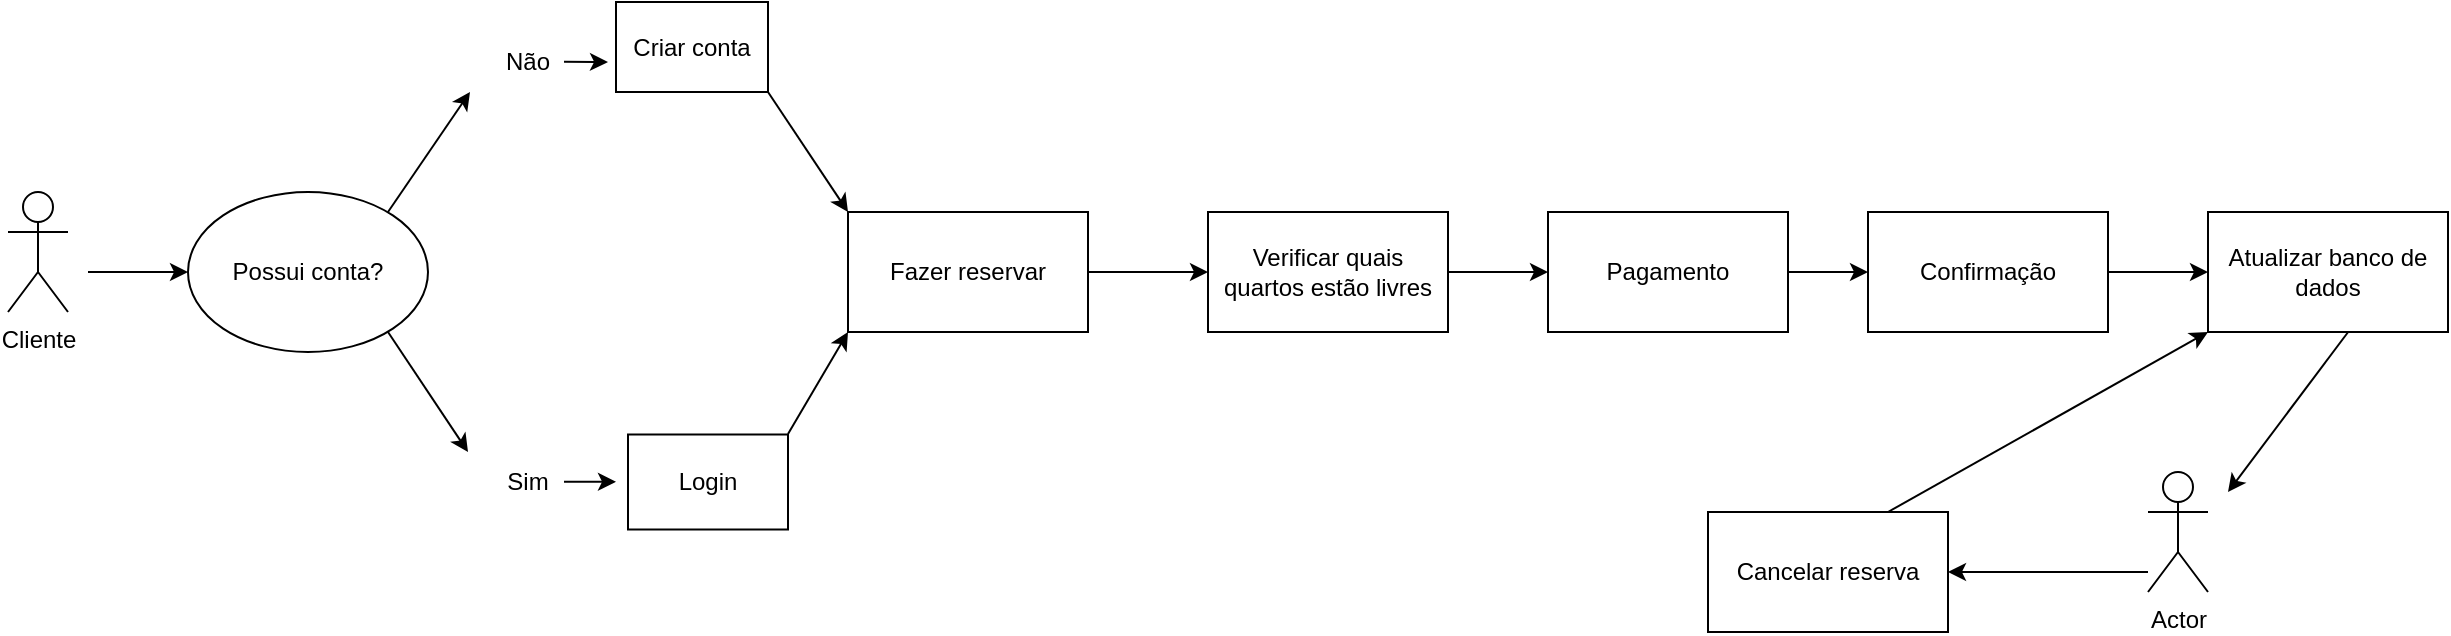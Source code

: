 <mxfile version="26.2.2" pages="14">
  <diagram name="Página-1" id="H-LFU2YFAGM9lZ-w9dvz">
    <mxGraphModel dx="1226" dy="665" grid="1" gridSize="10" guides="1" tooltips="1" connect="1" arrows="1" fold="1" page="0" pageScale="1" pageWidth="1600" pageHeight="1200" math="0" shadow="0">
      <root>
        <mxCell id="0" />
        <mxCell id="1" parent="0" />
        <mxCell id="eM7sL_aVewU0Ig2lxm11-5" value="Cliente" style="shape=umlActor;verticalLabelPosition=bottom;verticalAlign=top;html=1;outlineConnect=0;" parent="1" vertex="1">
          <mxGeometry x="110" y="240" width="30" height="60" as="geometry" />
        </mxCell>
        <mxCell id="eM7sL_aVewU0Ig2lxm11-6" value="" style="endArrow=classic;html=1;rounded=0;" parent="1" edge="1">
          <mxGeometry width="50" height="50" relative="1" as="geometry">
            <mxPoint x="150" y="280" as="sourcePoint" />
            <mxPoint x="200" y="280" as="targetPoint" />
          </mxGeometry>
        </mxCell>
        <mxCell id="eM7sL_aVewU0Ig2lxm11-7" value="Possui conta?" style="ellipse;whiteSpace=wrap;html=1;" parent="1" vertex="1">
          <mxGeometry x="200" y="240" width="120" height="80" as="geometry" />
        </mxCell>
        <mxCell id="eM7sL_aVewU0Ig2lxm11-8" value="" style="endArrow=classic;html=1;rounded=0;" parent="1" edge="1">
          <mxGeometry width="50" height="50" relative="1" as="geometry">
            <mxPoint x="300" y="250" as="sourcePoint" />
            <mxPoint x="341" y="190" as="targetPoint" />
          </mxGeometry>
        </mxCell>
        <mxCell id="eM7sL_aVewU0Ig2lxm11-9" value="" style="endArrow=classic;html=1;rounded=0;" parent="1" edge="1">
          <mxGeometry width="50" height="50" relative="1" as="geometry">
            <mxPoint x="300" y="310" as="sourcePoint" />
            <mxPoint x="340" y="370" as="targetPoint" />
          </mxGeometry>
        </mxCell>
        <mxCell id="eM7sL_aVewU0Ig2lxm11-11" value="Não" style="text;html=1;align=center;verticalAlign=middle;whiteSpace=wrap;rounded=0;" parent="1" vertex="1">
          <mxGeometry x="340" y="160" width="60" height="30" as="geometry" />
        </mxCell>
        <mxCell id="eM7sL_aVewU0Ig2lxm11-12" value="Sim" style="text;html=1;align=center;verticalAlign=middle;whiteSpace=wrap;rounded=0;" parent="1" vertex="1">
          <mxGeometry x="340" y="370" width="60" height="30" as="geometry" />
        </mxCell>
        <mxCell id="eM7sL_aVewU0Ig2lxm11-13" value="Login" style="rounded=0;whiteSpace=wrap;html=1;" parent="1" vertex="1">
          <mxGeometry x="420" y="361.25" width="80" height="47.5" as="geometry" />
        </mxCell>
        <mxCell id="eM7sL_aVewU0Ig2lxm11-14" value="Criar conta" style="rounded=0;whiteSpace=wrap;html=1;" parent="1" vertex="1">
          <mxGeometry x="414" y="145" width="76" height="45" as="geometry" />
        </mxCell>
        <mxCell id="eM7sL_aVewU0Ig2lxm11-15" value="Fazer reservar" style="rounded=0;whiteSpace=wrap;html=1;" parent="1" vertex="1">
          <mxGeometry x="530" y="250" width="120" height="60" as="geometry" />
        </mxCell>
        <mxCell id="eM7sL_aVewU0Ig2lxm11-16" value="Verificar quais quartos estão livres" style="rounded=0;whiteSpace=wrap;html=1;" parent="1" vertex="1">
          <mxGeometry x="710" y="250" width="120" height="60" as="geometry" />
        </mxCell>
        <mxCell id="eM7sL_aVewU0Ig2lxm11-17" value="Pagamento" style="rounded=0;whiteSpace=wrap;html=1;" parent="1" vertex="1">
          <mxGeometry x="880" y="250" width="120" height="60" as="geometry" />
        </mxCell>
        <mxCell id="eM7sL_aVewU0Ig2lxm11-18" value="" style="endArrow=classic;html=1;rounded=0;exitX=1;exitY=1;exitDx=0;exitDy=0;entryX=0;entryY=0;entryDx=0;entryDy=0;" parent="1" source="eM7sL_aVewU0Ig2lxm11-14" target="eM7sL_aVewU0Ig2lxm11-15" edge="1">
          <mxGeometry width="50" height="50" relative="1" as="geometry">
            <mxPoint x="490" y="200" as="sourcePoint" />
            <mxPoint x="533" y="240" as="targetPoint" />
          </mxGeometry>
        </mxCell>
        <mxCell id="eM7sL_aVewU0Ig2lxm11-19" value="" style="endArrow=classic;html=1;rounded=0;entryX=0;entryY=1;entryDx=0;entryDy=0;" parent="1" target="eM7sL_aVewU0Ig2lxm11-15" edge="1">
          <mxGeometry width="50" height="50" relative="1" as="geometry">
            <mxPoint x="500" y="361" as="sourcePoint" />
            <mxPoint x="537" y="321.25" as="targetPoint" />
          </mxGeometry>
        </mxCell>
        <mxCell id="eM7sL_aVewU0Ig2lxm11-20" value="" style="endArrow=classic;html=1;rounded=0;exitX=1;exitY=0.5;exitDx=0;exitDy=0;" parent="1" source="eM7sL_aVewU0Ig2lxm11-15" target="eM7sL_aVewU0Ig2lxm11-16" edge="1">
          <mxGeometry width="50" height="50" relative="1" as="geometry">
            <mxPoint x="640" y="290" as="sourcePoint" />
            <mxPoint x="700" y="290" as="targetPoint" />
          </mxGeometry>
        </mxCell>
        <mxCell id="eM7sL_aVewU0Ig2lxm11-21" value="" style="endArrow=classic;html=1;rounded=0;exitX=1;exitY=0.5;exitDx=0;exitDy=0;entryX=0;entryY=0.5;entryDx=0;entryDy=0;" parent="1" source="eM7sL_aVewU0Ig2lxm11-16" target="eM7sL_aVewU0Ig2lxm11-17" edge="1">
          <mxGeometry width="50" height="50" relative="1" as="geometry">
            <mxPoint x="840" y="270" as="sourcePoint" />
            <mxPoint x="890" y="290" as="targetPoint" />
          </mxGeometry>
        </mxCell>
        <mxCell id="eM7sL_aVewU0Ig2lxm11-22" value="Confirmação" style="rounded=0;whiteSpace=wrap;html=1;" parent="1" vertex="1">
          <mxGeometry x="1040" y="250" width="120" height="60" as="geometry" />
        </mxCell>
        <mxCell id="eM7sL_aVewU0Ig2lxm11-24" value="Atualizar banco de dados" style="rounded=0;whiteSpace=wrap;html=1;" parent="1" vertex="1">
          <mxGeometry x="1210" y="250" width="120" height="60" as="geometry" />
        </mxCell>
        <mxCell id="eM7sL_aVewU0Ig2lxm11-25" value="" style="endArrow=classic;html=1;rounded=0;entryX=0;entryY=0.5;entryDx=0;entryDy=0;exitX=1;exitY=0.5;exitDx=0;exitDy=0;exitPerimeter=0;" parent="1" source="eM7sL_aVewU0Ig2lxm11-17" target="eM7sL_aVewU0Ig2lxm11-22" edge="1">
          <mxGeometry width="50" height="50" relative="1" as="geometry">
            <mxPoint x="990" y="390" as="sourcePoint" />
            <mxPoint x="1040" y="340" as="targetPoint" />
          </mxGeometry>
        </mxCell>
        <mxCell id="eM7sL_aVewU0Ig2lxm11-26" value="" style="endArrow=classic;html=1;rounded=0;entryX=0;entryY=0.5;entryDx=0;entryDy=0;" parent="1" target="eM7sL_aVewU0Ig2lxm11-24" edge="1">
          <mxGeometry width="50" height="50" relative="1" as="geometry">
            <mxPoint x="1160" y="280" as="sourcePoint" />
            <mxPoint x="1060" y="410" as="targetPoint" />
          </mxGeometry>
        </mxCell>
        <mxCell id="eM7sL_aVewU0Ig2lxm11-27" value="" style="endArrow=classic;html=1;rounded=0;exitX=0.584;exitY=1;exitDx=0;exitDy=0;exitPerimeter=0;" parent="1" source="eM7sL_aVewU0Ig2lxm11-24" edge="1">
          <mxGeometry width="50" height="50" relative="1" as="geometry">
            <mxPoint x="1280.04" y="450" as="sourcePoint" />
            <mxPoint x="1220" y="390" as="targetPoint" />
          </mxGeometry>
        </mxCell>
        <mxCell id="eM7sL_aVewU0Ig2lxm11-29" value="Actor" style="shape=umlActor;verticalLabelPosition=bottom;verticalAlign=top;html=1;outlineConnect=0;" parent="1" vertex="1">
          <mxGeometry x="1180" y="380" width="30" height="60" as="geometry" />
        </mxCell>
        <mxCell id="eM7sL_aVewU0Ig2lxm11-30" value="" style="endArrow=classic;html=1;rounded=0;exitX=0;exitY=0.833;exitDx=0;exitDy=0;exitPerimeter=0;" parent="1" source="eM7sL_aVewU0Ig2lxm11-29" target="eM7sL_aVewU0Ig2lxm11-31" edge="1">
          <mxGeometry width="50" height="50" relative="1" as="geometry">
            <mxPoint x="1030" y="610" as="sourcePoint" />
            <mxPoint x="1080" y="560" as="targetPoint" />
          </mxGeometry>
        </mxCell>
        <mxCell id="eM7sL_aVewU0Ig2lxm11-31" value="Cancelar reserva" style="rounded=0;whiteSpace=wrap;html=1;" parent="1" vertex="1">
          <mxGeometry x="960" y="400" width="120" height="60" as="geometry" />
        </mxCell>
        <mxCell id="eM7sL_aVewU0Ig2lxm11-32" value="" style="endArrow=classic;html=1;rounded=0;exitX=0.75;exitY=0;exitDx=0;exitDy=0;exitPerimeter=0;" parent="1" source="eM7sL_aVewU0Ig2lxm11-31" edge="1">
          <mxGeometry width="50" height="50" relative="1" as="geometry">
            <mxPoint x="910" y="500" as="sourcePoint" />
            <mxPoint x="1210" y="310" as="targetPoint" />
          </mxGeometry>
        </mxCell>
        <mxCell id="C49-0DbKhu8xi-9X0dNF-1" value="" style="endArrow=classic;html=1;rounded=0;" parent="1" edge="1">
          <mxGeometry width="50" height="50" relative="1" as="geometry">
            <mxPoint x="388" y="384.9" as="sourcePoint" />
            <mxPoint x="414" y="384.9" as="targetPoint" />
            <Array as="points" />
          </mxGeometry>
        </mxCell>
        <mxCell id="C49-0DbKhu8xi-9X0dNF-2" value="" style="endArrow=classic;html=1;rounded=0;" parent="1" edge="1">
          <mxGeometry width="50" height="50" relative="1" as="geometry">
            <mxPoint x="388" y="174.87" as="sourcePoint" />
            <mxPoint x="410" y="175" as="targetPoint" />
            <Array as="points" />
          </mxGeometry>
        </mxCell>
      </root>
    </mxGraphModel>
  </diagram>
  <diagram id="1lqUJnwW8sHaZhLM_KTn" name="Página-2">
    <mxGraphModel dx="947" dy="514" grid="1" gridSize="10" guides="1" tooltips="1" connect="1" arrows="1" fold="1" page="1" pageScale="1" pageWidth="1600" pageHeight="1200" math="0" shadow="0">
      <root>
        <mxCell id="0" />
        <mxCell id="1" parent="0" />
        <mxCell id="eEflBqI4hg4rxO4Z05tc-34" value="" style="rounded=0;fillColor=none;strokeColor=#36393d;fontColor=default;html=1;whiteSpace=wrap;labelBackgroundColor=none;labelBorderColor=none;" vertex="1" parent="1">
          <mxGeometry x="720" y="115" width="280" height="570" as="geometry" />
        </mxCell>
        <mxCell id="eEflBqI4hg4rxO4Z05tc-5" value="checar saldo" style="rounded=0;whiteSpace=wrap;html=1;" vertex="1" parent="1">
          <mxGeometry x="800" y="150" width="120" height="60" as="geometry" />
        </mxCell>
        <mxCell id="eEflBqI4hg4rxO4Z05tc-6" value="depositar" style="rounded=0;whiteSpace=wrap;html=1;" vertex="1" parent="1">
          <mxGeometry x="800" y="240" width="120" height="60" as="geometry" />
        </mxCell>
        <mxCell id="eEflBqI4hg4rxO4Z05tc-7" value="sacar" style="rounded=0;whiteSpace=wrap;html=1;" vertex="1" parent="1">
          <mxGeometry x="800" y="330" width="120" height="60" as="geometry" />
        </mxCell>
        <mxCell id="eEflBqI4hg4rxO4Z05tc-11" value="transferir" style="rounded=0;whiteSpace=wrap;html=1;" vertex="1" parent="1">
          <mxGeometry x="800" y="420" width="120" height="60" as="geometry" />
        </mxCell>
        <mxCell id="eEflBqI4hg4rxO4Z05tc-12" value="manutenção" style="rounded=0;whiteSpace=wrap;html=1;" vertex="1" parent="1">
          <mxGeometry x="800" y="510" width="120" height="60" as="geometry" />
        </mxCell>
        <mxCell id="eEflBqI4hg4rxO4Z05tc-13" value="reparo" style="rounded=0;whiteSpace=wrap;html=1;" vertex="1" parent="1">
          <mxGeometry x="800" y="600" width="120" height="60" as="geometry" />
        </mxCell>
        <mxCell id="eEflBqI4hg4rxO4Z05tc-14" value="Joaryceia" style="shape=umlActor;verticalLabelPosition=bottom;verticalAlign=top;html=1;outlineConnect=0;" vertex="1" parent="1">
          <mxGeometry x="630" y="320" width="30" height="60" as="geometry" />
        </mxCell>
        <mxCell id="eEflBqI4hg4rxO4Z05tc-15" value="Técnico&lt;div&gt;&lt;br&gt;&lt;/div&gt;" style="shape=umlActor;verticalLabelPosition=bottom;verticalAlign=top;html=1;outlineConnect=0;" vertex="1" parent="1">
          <mxGeometry x="630" y="540" width="30" height="60" as="geometry" />
        </mxCell>
        <mxCell id="eEflBqI4hg4rxO4Z05tc-16" value="Banco" style="shape=umlActor;verticalLabelPosition=bottom;verticalAlign=top;html=1;outlineConnect=0;" vertex="1" parent="1">
          <mxGeometry x="1090" y="370" width="30" height="60" as="geometry" />
        </mxCell>
        <mxCell id="eEflBqI4hg4rxO4Z05tc-17" value="" style="endArrow=none;html=1;rounded=0;entryX=0;entryY=1;entryDx=0;entryDy=0;" edge="1" parent="1" target="eEflBqI4hg4rxO4Z05tc-5">
          <mxGeometry width="50" height="50" relative="1" as="geometry">
            <mxPoint x="660" y="330" as="sourcePoint" />
            <mxPoint x="710" y="280" as="targetPoint" />
          </mxGeometry>
        </mxCell>
        <mxCell id="eEflBqI4hg4rxO4Z05tc-19" value="" style="endArrow=none;html=1;rounded=0;entryX=0;entryY=0.833;entryDx=0;entryDy=0;entryPerimeter=0;" edge="1" parent="1" target="eEflBqI4hg4rxO4Z05tc-6">
          <mxGeometry width="50" height="50" relative="1" as="geometry">
            <mxPoint x="660" y="330" as="sourcePoint" />
            <mxPoint x="710" y="310" as="targetPoint" />
          </mxGeometry>
        </mxCell>
        <mxCell id="eEflBqI4hg4rxO4Z05tc-20" value="" style="endArrow=none;html=1;rounded=0;entryX=0;entryY=0.5;entryDx=0;entryDy=0;" edge="1" parent="1" target="eEflBqI4hg4rxO4Z05tc-7">
          <mxGeometry width="50" height="50" relative="1" as="geometry">
            <mxPoint x="660" y="330" as="sourcePoint" />
            <mxPoint x="790" y="250" as="targetPoint" />
          </mxGeometry>
        </mxCell>
        <mxCell id="eEflBqI4hg4rxO4Z05tc-21" value="" style="endArrow=none;html=1;rounded=0;entryX=0;entryY=0.5;entryDx=0;entryDy=0;entryPerimeter=0;" edge="1" parent="1" target="eEflBqI4hg4rxO4Z05tc-11">
          <mxGeometry width="50" height="50" relative="1" as="geometry">
            <mxPoint x="660" y="330" as="sourcePoint" />
            <mxPoint x="770" y="340" as="targetPoint" />
          </mxGeometry>
        </mxCell>
        <mxCell id="eEflBqI4hg4rxO4Z05tc-22" value="" style="endArrow=none;html=1;rounded=0;entryX=0;entryY=0.5;entryDx=0;entryDy=0;entryPerimeter=0;" edge="1" parent="1" target="eEflBqI4hg4rxO4Z05tc-12">
          <mxGeometry width="50" height="50" relative="1" as="geometry">
            <mxPoint x="670" y="560" as="sourcePoint" />
            <mxPoint x="760" y="530" as="targetPoint" />
          </mxGeometry>
        </mxCell>
        <mxCell id="eEflBqI4hg4rxO4Z05tc-24" value="" style="endArrow=none;html=1;rounded=0;entryX=0;entryY=0.5;entryDx=0;entryDy=0;entryPerimeter=0;" edge="1" parent="1" target="eEflBqI4hg4rxO4Z05tc-13">
          <mxGeometry width="50" height="50" relative="1" as="geometry">
            <mxPoint x="670" y="560" as="sourcePoint" />
            <mxPoint x="810" y="550" as="targetPoint" />
          </mxGeometry>
        </mxCell>
        <mxCell id="eEflBqI4hg4rxO4Z05tc-25" value="" style="endArrow=none;html=1;rounded=0;exitX=1;exitY=0.5;exitDx=0;exitDy=0;" edge="1" parent="1" source="eEflBqI4hg4rxO4Z05tc-12">
          <mxGeometry width="50" height="50" relative="1" as="geometry">
            <mxPoint x="1020" y="440" as="sourcePoint" />
            <mxPoint x="1090" y="400" as="targetPoint" />
          </mxGeometry>
        </mxCell>
        <mxCell id="eEflBqI4hg4rxO4Z05tc-26" value="" style="endArrow=none;html=1;rounded=0;exitX=1;exitY=0.5;exitDx=0;exitDy=0;exitPerimeter=0;" edge="1" parent="1" source="eEflBqI4hg4rxO4Z05tc-11">
          <mxGeometry width="50" height="50" relative="1" as="geometry">
            <mxPoint x="980" y="520" as="sourcePoint" />
            <mxPoint x="1090" y="400" as="targetPoint" />
          </mxGeometry>
        </mxCell>
        <mxCell id="eEflBqI4hg4rxO4Z05tc-28" value="" style="endArrow=none;html=1;rounded=0;exitX=1;exitY=0.5;exitDx=0;exitDy=0;exitPerimeter=0;" edge="1" parent="1" source="eEflBqI4hg4rxO4Z05tc-7">
          <mxGeometry width="50" height="50" relative="1" as="geometry">
            <mxPoint x="1010" y="410" as="sourcePoint" />
            <mxPoint x="1090" y="400" as="targetPoint" />
          </mxGeometry>
        </mxCell>
        <mxCell id="eEflBqI4hg4rxO4Z05tc-29" value="" style="endArrow=none;html=1;rounded=0;entryX=1;entryY=0.667;entryDx=0;entryDy=0;entryPerimeter=0;" edge="1" parent="1" target="eEflBqI4hg4rxO4Z05tc-6">
          <mxGeometry width="50" height="50" relative="1" as="geometry">
            <mxPoint x="1090" y="400" as="sourcePoint" />
            <mxPoint x="1070" y="300" as="targetPoint" />
          </mxGeometry>
        </mxCell>
        <mxCell id="eEflBqI4hg4rxO4Z05tc-30" value="" style="endArrow=none;html=1;rounded=0;exitX=1;exitY=0.75;exitDx=0;exitDy=0;" edge="1" parent="1" source="eEflBqI4hg4rxO4Z05tc-5">
          <mxGeometry width="50" height="50" relative="1" as="geometry">
            <mxPoint x="970" y="250" as="sourcePoint" />
            <mxPoint x="1090" y="400" as="targetPoint" />
          </mxGeometry>
        </mxCell>
        <mxCell id="eEflBqI4hg4rxO4Z05tc-32" value="" style="endArrow=none;html=1;rounded=0;exitX=1;exitY=0.333;exitDx=0;exitDy=0;exitPerimeter=0;" edge="1" parent="1" source="eEflBqI4hg4rxO4Z05tc-13">
          <mxGeometry width="50" height="50" relative="1" as="geometry">
            <mxPoint x="920" y="620" as="sourcePoint" />
            <mxPoint x="1090" y="400" as="targetPoint" />
          </mxGeometry>
        </mxCell>
        <mxCell id="eEflBqI4hg4rxO4Z05tc-35" value="Sistema de caixa eletrônico&amp;nbsp;" style="text;html=1;align=center;verticalAlign=middle;resizable=0;points=[];autosize=1;strokeColor=none;fillColor=none;" vertex="1" parent="1">
          <mxGeometry x="775" y="115" width="170" height="30" as="geometry" />
        </mxCell>
      </root>
    </mxGraphModel>
  </diagram>
  <diagram id="XoRmCyHHFvqaxQvJWM2M" name="Página-3">
    <mxGraphModel dx="1339" dy="753" grid="1" gridSize="10" guides="1" tooltips="1" connect="1" arrows="1" fold="1" page="0" pageScale="1" pageWidth="1600" pageHeight="1200" math="0" shadow="0">
      <root>
        <mxCell id="0" />
        <mxCell id="1" parent="0" />
        <mxCell id="-5daaDuk1PpBkWjX7cS--2" value="Recepcionista" style="shape=umlActor;verticalLabelPosition=bottom;verticalAlign=top;html=1;outlineConnect=0;labelBackgroundColor=none;fillColor=#FAE5C7;strokeColor=#0F8B8D;fontColor=#143642;" vertex="1" parent="1">
          <mxGeometry x="640" y="390" width="60" height="100" as="geometry" />
        </mxCell>
        <mxCell id="-5daaDuk1PpBkWjX7cS--9" value="Cliente" style="shape=umlActor;verticalLabelPosition=bottom;verticalAlign=top;html=1;outlineConnect=0;labelBackgroundColor=none;fillColor=#FAE5C7;strokeColor=#0F8B8D;fontColor=#143642;" vertex="1" parent="1">
          <mxGeometry x="160" y="360" width="30" height="60" as="geometry" />
        </mxCell>
        <mxCell id="-5daaDuk1PpBkWjX7cS--10" value="" style="endArrow=none;html=1;rounded=0;entryX=0;entryY=0.5;entryDx=0;entryDy=0;entryPerimeter=0;labelBackgroundColor=none;strokeColor=#A8201A;fontColor=default;" edge="1" parent="1" target="-5daaDuk1PpBkWjX7cS--22">
          <mxGeometry width="50" height="50" relative="1" as="geometry">
            <mxPoint x="220" y="390" as="sourcePoint" />
            <mxPoint x="300" y="300.02" as="targetPoint" />
          </mxGeometry>
        </mxCell>
        <mxCell id="-5daaDuk1PpBkWjX7cS--11" value="" style="endArrow=none;html=1;rounded=0;entryX=0;entryY=0.333;entryDx=0;entryDy=0;entryPerimeter=0;labelBackgroundColor=none;strokeColor=#A8201A;fontColor=default;" edge="1" parent="1">
          <mxGeometry width="50" height="50" relative="1" as="geometry">
            <mxPoint x="210" y="430" as="sourcePoint" />
            <mxPoint x="300" y="489.98" as="targetPoint" />
          </mxGeometry>
        </mxCell>
        <mxCell id="-5daaDuk1PpBkWjX7cS--22" value="Reserva" style="ellipse;whiteSpace=wrap;html=1;labelBackgroundColor=none;fillColor=#FAE5C7;strokeColor=#0F8B8D;fontColor=#143642;" vertex="1" parent="1">
          <mxGeometry x="300" y="350" width="120" height="80" as="geometry" />
        </mxCell>
        <mxCell id="-5daaDuk1PpBkWjX7cS--23" value="Consultar sistema de dados" style="ellipse;whiteSpace=wrap;html=1;labelBackgroundColor=none;fillColor=#FAE5C7;strokeColor=#0F8B8D;fontColor=#143642;" vertex="1" parent="1">
          <mxGeometry x="300" y="260" width="120" height="80" as="geometry" />
        </mxCell>
        <mxCell id="-5daaDuk1PpBkWjX7cS--24" value="Cancelar Reserva" style="ellipse;whiteSpace=wrap;html=1;labelBackgroundColor=none;fillColor=#FAE5C7;strokeColor=#0F8B8D;fontColor=#143642;" vertex="1" parent="1">
          <mxGeometry x="300" y="460" width="120" height="80" as="geometry" />
        </mxCell>
        <mxCell id="-5daaDuk1PpBkWjX7cS--26" value="Pagamento" style="ellipse;whiteSpace=wrap;html=1;labelBackgroundColor=none;fillColor=#FAE5C7;strokeColor=#0F8B8D;fontColor=#143642;" vertex="1" parent="1">
          <mxGeometry x="300" y="170" width="120" height="80" as="geometry" />
        </mxCell>
        <mxCell id="-5daaDuk1PpBkWjX7cS--32" value="Confirmação" style="ellipse;whiteSpace=wrap;html=1;labelBackgroundColor=none;fillColor=#FAE5C7;strokeColor=#0F8B8D;fontColor=#143642;" vertex="1" parent="1">
          <mxGeometry x="300" y="550" width="120" height="80" as="geometry" />
        </mxCell>
        <mxCell id="-5daaDuk1PpBkWjX7cS--46" value="Liberação do Quarto" style="ellipse;whiteSpace=wrap;html=1;labelBackgroundColor=none;fillColor=#FAE5C7;strokeColor=#0F8B8D;fontColor=#143642;" vertex="1" parent="1">
          <mxGeometry x="300" y="730" width="120" height="80" as="geometry" />
        </mxCell>
        <mxCell id="-5daaDuk1PpBkWjX7cS--51" value="" style="endArrow=none;html=1;rounded=0;entryX=0;entryY=0.75;entryDx=0;entryDy=0;entryPerimeter=0;labelBackgroundColor=none;strokeColor=#A8201A;fontColor=default;" edge="1" parent="1" target="-5daaDuk1PpBkWjX7cS--23">
          <mxGeometry width="50" height="50" relative="1" as="geometry">
            <mxPoint x="210" y="370" as="sourcePoint" />
            <mxPoint x="550" y="370" as="targetPoint" />
          </mxGeometry>
        </mxCell>
        <mxCell id="-5daaDuk1PpBkWjX7cS--52" value="" style="endArrow=none;html=1;rounded=0;entryX=0;entryY=1;entryDx=0;entryDy=0;labelBackgroundColor=none;strokeColor=#A8201A;fontColor=default;" edge="1" parent="1" target="-5daaDuk1PpBkWjX7cS--26">
          <mxGeometry width="50" height="50" relative="1" as="geometry">
            <mxPoint x="210" y="350" as="sourcePoint" />
            <mxPoint x="380" y="310" as="targetPoint" />
          </mxGeometry>
        </mxCell>
        <mxCell id="-5daaDuk1PpBkWjX7cS--56" value="" style="endArrow=none;html=1;rounded=0;entryX=0;entryY=0.375;entryDx=0;entryDy=0;entryPerimeter=0;labelBackgroundColor=none;strokeColor=#A8201A;fontColor=default;" edge="1" parent="1" target="-5daaDuk1PpBkWjX7cS--32">
          <mxGeometry width="50" height="50" relative="1" as="geometry">
            <mxPoint x="200" y="450" as="sourcePoint" />
            <mxPoint x="540" y="510" as="targetPoint" />
          </mxGeometry>
        </mxCell>
        <mxCell id="-5daaDuk1PpBkWjX7cS--65" value="" style="endArrow=none;html=1;rounded=0;entryX=1;entryY=0.625;entryDx=0;entryDy=0;entryPerimeter=0;labelBackgroundColor=none;strokeColor=#A8201A;fontColor=default;" edge="1" parent="1" target="-5daaDuk1PpBkWjX7cS--23">
          <mxGeometry width="50" height="50" relative="1" as="geometry">
            <mxPoint x="620" y="380" as="sourcePoint" />
            <mxPoint x="400" y="350" as="targetPoint" />
          </mxGeometry>
        </mxCell>
        <mxCell id="-5daaDuk1PpBkWjX7cS--66" value="" style="endArrow=none;html=1;rounded=0;labelBackgroundColor=none;strokeColor=#A8201A;fontColor=default;" edge="1" parent="1">
          <mxGeometry width="50" height="50" relative="1" as="geometry">
            <mxPoint x="430" y="390" as="sourcePoint" />
            <mxPoint x="610" y="410" as="targetPoint" />
          </mxGeometry>
        </mxCell>
        <mxCell id="-5daaDuk1PpBkWjX7cS--67" value="" style="endArrow=none;html=1;rounded=0;exitX=1;exitY=0.375;exitDx=0;exitDy=0;exitPerimeter=0;labelBackgroundColor=none;strokeColor=#A8201A;fontColor=default;" edge="1" parent="1" source="-5daaDuk1PpBkWjX7cS--24">
          <mxGeometry width="50" height="50" relative="1" as="geometry">
            <mxPoint x="350" y="480" as="sourcePoint" />
            <mxPoint x="600" y="440" as="targetPoint" />
          </mxGeometry>
        </mxCell>
        <mxCell id="-5daaDuk1PpBkWjX7cS--68" value="" style="endArrow=none;html=1;rounded=0;exitX=1;exitY=0.25;exitDx=0;exitDy=0;exitPerimeter=0;labelBackgroundColor=none;strokeColor=#A8201A;fontColor=default;" edge="1" parent="1" source="-5daaDuk1PpBkWjX7cS--32">
          <mxGeometry width="50" height="50" relative="1" as="geometry">
            <mxPoint x="390" y="470" as="sourcePoint" />
            <mxPoint x="610" y="460" as="targetPoint" />
          </mxGeometry>
        </mxCell>
        <mxCell id="-5daaDuk1PpBkWjX7cS--70" value="Check-in" style="ellipse;whiteSpace=wrap;html=1;strokeColor=#0F8B8D;fontColor=#143642;fillColor=#FAE5C7;" vertex="1" parent="1">
          <mxGeometry x="300" y="640" width="120" height="80" as="geometry" />
        </mxCell>
        <mxCell id="-5daaDuk1PpBkWjX7cS--71" value="" style="endArrow=none;html=1;rounded=0;strokeColor=#A8201A;fontColor=#143642;fillColor=#FAE5C7;exitX=0;exitY=0.5;exitDx=0;exitDy=0;exitPerimeter=0;" edge="1" parent="1" source="-5daaDuk1PpBkWjX7cS--70">
          <mxGeometry width="50" height="50" relative="1" as="geometry">
            <mxPoint x="370" y="560" as="sourcePoint" />
            <mxPoint x="180" y="450" as="targetPoint" />
          </mxGeometry>
        </mxCell>
        <mxCell id="-5daaDuk1PpBkWjX7cS--72" value="" style="endArrow=none;html=1;rounded=0;strokeColor=#A8201A;fontColor=#143642;fillColor=#FAE5C7;exitX=1;exitY=0.5;exitDx=0;exitDy=0;exitPerimeter=0;" edge="1" parent="1" source="-5daaDuk1PpBkWjX7cS--70">
          <mxGeometry width="50" height="50" relative="1" as="geometry">
            <mxPoint x="370" y="560" as="sourcePoint" />
            <mxPoint x="620" y="500" as="targetPoint" />
          </mxGeometry>
        </mxCell>
        <mxCell id="-5daaDuk1PpBkWjX7cS--73" value="" style="endArrow=none;html=1;rounded=0;strokeColor=#A8201A;fontColor=#143642;fillColor=#FAE5C7;exitX=1;exitY=0.375;exitDx=0;exitDy=0;exitPerimeter=0;" edge="1" parent="1" source="-5daaDuk1PpBkWjX7cS--46">
          <mxGeometry width="50" height="50" relative="1" as="geometry">
            <mxPoint x="520" y="610" as="sourcePoint" />
            <mxPoint x="660" y="520" as="targetPoint" />
          </mxGeometry>
        </mxCell>
      </root>
    </mxGraphModel>
  </diagram>
  <diagram id="keyqljdDxLanFJc3I3mW" name="Página-4">
    <mxGraphModel dx="1500" dy="1213" grid="1" gridSize="10" guides="1" tooltips="1" connect="1" arrows="1" fold="1" page="0" pageScale="1" pageWidth="1600" pageHeight="1200" math="0" shadow="0">
      <root>
        <mxCell id="0" />
        <mxCell id="1" parent="0" />
        <mxCell id="ERZdYq3FRjmjOdWAcDIh-2" value="Crud Paciente&lt;div&gt;&lt;br&gt;&lt;/div&gt;" style="ellipse;whiteSpace=wrap;html=1;fillColor=none;labelBackgroundColor=none;strokeColor=#006658;fontColor=#5C5C5C;" parent="1" vertex="1">
          <mxGeometry x="40" y="330" width="120" height="80" as="geometry" />
        </mxCell>
        <mxCell id="ERZdYq3FRjmjOdWAcDIh-5" value="" style="endArrow=classic;html=1;rounded=0;entryX=0.583;entryY=0;entryDx=0;entryDy=0;entryPerimeter=0;labelBackgroundColor=none;fontColor=default;strokeColor=#006658;" parent="1" target="ERZdYq3FRjmjOdWAcDIh-2" edge="1">
          <mxGeometry width="50" height="50" relative="1" as="geometry">
            <mxPoint x="130" y="270" as="sourcePoint" />
            <mxPoint x="60" y="199.5" as="targetPoint" />
          </mxGeometry>
        </mxCell>
        <mxCell id="ERZdYq3FRjmjOdWAcDIh-31" value="Planos" style="ellipse;whiteSpace=wrap;html=1;labelBackgroundColor=none;fillColor=#21C0A5;strokeColor=#006658;fontColor=#5C5C5C;" parent="1" vertex="1">
          <mxGeometry x="280" y="-80" width="120" height="80" as="geometry" />
        </mxCell>
        <mxCell id="ERZdYq3FRjmjOdWAcDIh-32" value="agendamentos" style="ellipse;whiteSpace=wrap;html=1;labelBackgroundColor=none;fillColor=#21C0A5;strokeColor=#006658;fontColor=#5C5C5C;" parent="1" vertex="1">
          <mxGeometry x="280" y="20" width="120" height="80" as="geometry" />
        </mxCell>
        <mxCell id="ERZdYq3FRjmjOdWAcDIh-33" value="Cancelamento de consultas" style="ellipse;whiteSpace=wrap;html=1;labelBackgroundColor=none;fillColor=#21C0A5;strokeColor=#006658;fontColor=#5C5C5C;" parent="1" vertex="1">
          <mxGeometry x="280" y="120" width="120" height="80" as="geometry" />
        </mxCell>
        <mxCell id="ERZdYq3FRjmjOdWAcDIh-34" value="Resultados de exames" style="ellipse;whiteSpace=wrap;html=1;labelBackgroundColor=none;fillColor=#21C0A5;strokeColor=#006658;fontColor=#5C5C5C;" parent="1" vertex="1">
          <mxGeometry x="280" y="220" width="120" height="80" as="geometry" />
        </mxCell>
        <mxCell id="ERZdYq3FRjmjOdWAcDIh-35" value="Atestados" style="ellipse;whiteSpace=wrap;html=1;labelBackgroundColor=none;fillColor=#21C0A5;strokeColor=#006658;fontColor=#5C5C5C;" parent="1" vertex="1">
          <mxGeometry x="280" y="320" width="120" height="80" as="geometry" />
        </mxCell>
        <mxCell id="ERZdYq3FRjmjOdWAcDIh-36" value="Documentos" style="ellipse;whiteSpace=wrap;html=1;labelBackgroundColor=none;fillColor=#21C0A5;strokeColor=#006658;fontColor=#5C5C5C;" parent="1" vertex="1">
          <mxGeometry x="280" y="420" width="120" height="80" as="geometry" />
        </mxCell>
        <mxCell id="ERZdYq3FRjmjOdWAcDIh-38" value="" style="endArrow=none;html=1;rounded=0;labelBackgroundColor=none;fontColor=default;strokeColor=#006658;" parent="1" edge="1">
          <mxGeometry width="50" height="50" relative="1" as="geometry">
            <mxPoint x="150" y="130" as="sourcePoint" />
            <mxPoint x="280" y="-20" as="targetPoint" />
          </mxGeometry>
        </mxCell>
        <mxCell id="ERZdYq3FRjmjOdWAcDIh-39" value="" style="endArrow=none;html=1;rounded=0;exitX=0;exitY=0.5;exitDx=0;exitDy=0;labelBackgroundColor=none;fontColor=default;strokeColor=#006658;" parent="1" source="ERZdYq3FRjmjOdWAcDIh-32" edge="1">
          <mxGeometry width="50" height="50" relative="1" as="geometry">
            <mxPoint x="380" y="200" as="sourcePoint" />
            <mxPoint x="170" y="160" as="targetPoint" />
          </mxGeometry>
        </mxCell>
        <mxCell id="ERZdYq3FRjmjOdWAcDIh-40" value="" style="endArrow=none;html=1;rounded=0;entryX=0;entryY=0.625;entryDx=0;entryDy=0;entryPerimeter=0;labelBackgroundColor=none;fontColor=default;strokeColor=#006658;" parent="1" target="ERZdYq3FRjmjOdWAcDIh-33" edge="1">
          <mxGeometry width="50" height="50" relative="1" as="geometry">
            <mxPoint x="180" y="190" as="sourcePoint" />
            <mxPoint x="450" y="260" as="targetPoint" />
          </mxGeometry>
        </mxCell>
        <mxCell id="ERZdYq3FRjmjOdWAcDIh-41" value="" style="endArrow=none;html=1;rounded=0;entryX=0;entryY=0.5;entryDx=0;entryDy=0;labelBackgroundColor=none;fontColor=default;strokeColor=#006658;" parent="1" target="ERZdYq3FRjmjOdWAcDIh-34" edge="1">
          <mxGeometry width="50" height="50" relative="1" as="geometry">
            <mxPoint x="180" y="230" as="sourcePoint" />
            <mxPoint x="450" y="260" as="targetPoint" />
          </mxGeometry>
        </mxCell>
        <mxCell id="ERZdYq3FRjmjOdWAcDIh-3" value="Paciente" style="shape=umlActor;verticalLabelPosition=bottom;verticalAlign=top;html=1;outlineConnect=0;labelBackgroundColor=none;fillColor=#21C0A5;strokeColor=#006658;fontColor=#5C5C5C;" parent="1" vertex="1">
          <mxGeometry x="115" y="180" width="30" height="60" as="geometry" />
        </mxCell>
        <mxCell id="ERZdYq3FRjmjOdWAcDIh-43" value="" style="endArrow=none;html=1;rounded=0;entryX=0;entryY=0.5;entryDx=0;entryDy=0;labelBackgroundColor=none;fontColor=default;strokeColor=#006658;" parent="1" target="ERZdYq3FRjmjOdWAcDIh-35" edge="1">
          <mxGeometry width="50" height="50" relative="1" as="geometry">
            <mxPoint x="180" y="260" as="sourcePoint" />
            <mxPoint x="450" y="260" as="targetPoint" />
          </mxGeometry>
        </mxCell>
        <mxCell id="ERZdYq3FRjmjOdWAcDIh-44" value="" style="endArrow=none;html=1;rounded=0;entryX=0;entryY=0.375;entryDx=0;entryDy=0;entryPerimeter=0;labelBackgroundColor=none;fontColor=default;strokeColor=#006658;" parent="1" target="ERZdYq3FRjmjOdWAcDIh-36" edge="1">
          <mxGeometry width="50" height="50" relative="1" as="geometry">
            <mxPoint x="160" y="290" as="sourcePoint" />
            <mxPoint x="450" y="260" as="targetPoint" />
          </mxGeometry>
        </mxCell>
        <mxCell id="629n4b9PbcAIO2OcIWA7-3" style="edgeStyle=orthogonalEdgeStyle;rounded=0;orthogonalLoop=1;jettySize=auto;html=1;entryX=1;entryY=0.5;entryDx=0;entryDy=0;labelBackgroundColor=none;fontColor=default;strokeColor=#006658;" parent="1" target="ERZdYq3FRjmjOdWAcDIh-31" edge="1">
          <mxGeometry relative="1" as="geometry">
            <mxPoint x="740" y="130" as="sourcePoint" />
            <Array as="points">
              <mxPoint x="725" y="130" />
              <mxPoint x="563" y="130" />
              <mxPoint x="563" y="-40" />
            </Array>
          </mxGeometry>
        </mxCell>
        <mxCell id="629n4b9PbcAIO2OcIWA7-4" style="edgeStyle=orthogonalEdgeStyle;rounded=0;orthogonalLoop=1;jettySize=auto;html=1;entryX=1;entryY=0.375;entryDx=0;entryDy=0;entryPerimeter=0;labelBackgroundColor=none;fontColor=default;strokeColor=#006658;" parent="1" target="ERZdYq3FRjmjOdWAcDIh-32" edge="1">
          <mxGeometry relative="1" as="geometry">
            <mxPoint x="740" y="110" as="sourcePoint" />
            <mxPoint x="380" y="50" as="targetPoint" />
            <Array as="points">
              <mxPoint x="570" y="77" />
              <mxPoint x="570" y="50" />
            </Array>
          </mxGeometry>
        </mxCell>
        <mxCell id="629n4b9PbcAIO2OcIWA7-6" style="edgeStyle=orthogonalEdgeStyle;rounded=0;orthogonalLoop=1;jettySize=auto;html=1;exitX=0.5;exitY=0.5;exitDx=0;exitDy=0;exitPerimeter=0;entryX=1;entryY=0.5;entryDx=0;entryDy=0;labelBackgroundColor=none;fontColor=default;strokeColor=#006658;" parent="1" target="ERZdYq3FRjmjOdWAcDIh-34" edge="1">
          <mxGeometry relative="1" as="geometry">
            <mxPoint x="725" y="170" as="sourcePoint" />
            <Array as="points">
              <mxPoint x="590" y="170" />
              <mxPoint x="590" y="260" />
            </Array>
          </mxGeometry>
        </mxCell>
        <mxCell id="629n4b9PbcAIO2OcIWA7-7" style="edgeStyle=orthogonalEdgeStyle;rounded=0;orthogonalLoop=1;jettySize=auto;html=1;exitX=0;exitY=1;exitDx=0;exitDy=0;exitPerimeter=0;entryX=1;entryY=0.5;entryDx=0;entryDy=0;labelBackgroundColor=none;fontColor=default;strokeColor=#006658;" parent="1" target="ERZdYq3FRjmjOdWAcDIh-35" edge="1">
          <mxGeometry relative="1" as="geometry">
            <mxPoint x="710" y="200" as="sourcePoint" />
            <Array as="points">
              <mxPoint x="640" y="200" />
              <mxPoint x="640" y="360" />
            </Array>
          </mxGeometry>
        </mxCell>
        <mxCell id="629n4b9PbcAIO2OcIWA7-8" style="edgeStyle=orthogonalEdgeStyle;rounded=0;orthogonalLoop=1;jettySize=auto;html=1;exitX=1;exitY=1;exitDx=0;exitDy=0;exitPerimeter=0;entryX=1;entryY=0.5;entryDx=0;entryDy=0;labelBackgroundColor=none;fontColor=default;strokeColor=#006658;" parent="1" edge="1">
          <mxGeometry relative="1" as="geometry">
            <mxPoint x="740" y="190" as="sourcePoint" />
            <mxPoint x="400" y="450" as="targetPoint" />
            <Array as="points">
              <mxPoint x="740" y="450" />
            </Array>
          </mxGeometry>
        </mxCell>
        <mxCell id="LvD-7B4jrX9taotBQS8Z-1" style="edgeStyle=orthogonalEdgeStyle;rounded=0;orthogonalLoop=1;jettySize=auto;html=1;entryX=0.5;entryY=0;entryDx=0;entryDy=0;labelBackgroundColor=none;fontColor=default;strokeColor=#006658;" parent="1" source="629n4b9PbcAIO2OcIWA7-9" target="7FYn0wBzh7WmOz1dRUMv-2" edge="1">
          <mxGeometry relative="1" as="geometry" />
        </mxCell>
        <mxCell id="LvD-7B4jrX9taotBQS8Z-4" style="edgeStyle=orthogonalEdgeStyle;rounded=0;orthogonalLoop=1;jettySize=auto;html=1;entryX=1;entryY=0.5;entryDx=0;entryDy=0;labelBackgroundColor=none;fontColor=default;strokeColor=#006658;" parent="1" source="629n4b9PbcAIO2OcIWA7-9" target="ERZdYq3FRjmjOdWAcDIh-33" edge="1">
          <mxGeometry relative="1" as="geometry" />
        </mxCell>
        <mxCell id="LvD-7B4jrX9taotBQS8Z-5" style="edgeStyle=orthogonalEdgeStyle;rounded=0;orthogonalLoop=1;jettySize=auto;html=1;entryX=1;entryY=0.5;entryDx=0;entryDy=0;labelBackgroundColor=none;fontColor=default;strokeColor=#006658;" parent="1" source="629n4b9PbcAIO2OcIWA7-9" target="629n4b9PbcAIO2OcIWA7-11" edge="1">
          <mxGeometry relative="1" as="geometry">
            <Array as="points">
              <mxPoint x="755" y="-130" />
            </Array>
          </mxGeometry>
        </mxCell>
        <mxCell id="629n4b9PbcAIO2OcIWA7-9" value="Médico" style="shape=umlActor;verticalLabelPosition=bottom;verticalAlign=top;html=1;outlineConnect=0;labelBackgroundColor=none;fillColor=#21C0A5;strokeColor=#006658;fontColor=#5C5C5C;" parent="1" vertex="1">
          <mxGeometry x="740" y="100" width="30" height="60" as="geometry" />
        </mxCell>
        <mxCell id="629n4b9PbcAIO2OcIWA7-11" value="CRUD Prontuário" style="ellipse;whiteSpace=wrap;html=1;labelBackgroundColor=none;fillColor=#21C0A5;strokeColor=#006658;fontColor=#5C5C5C;" parent="1" vertex="1">
          <mxGeometry x="280" y="-170" width="120" height="80" as="geometry" />
        </mxCell>
        <mxCell id="7FYn0wBzh7WmOz1dRUMv-2" value="CRUD Médico" style="ellipse;whiteSpace=wrap;html=1;labelBackgroundColor=none;fillColor=#21C0A5;strokeColor=#006658;fontColor=#5C5C5C;" parent="1" vertex="1">
          <mxGeometry x="790" y="370" width="120" height="80" as="geometry" />
        </mxCell>
        <mxCell id="7FYn0wBzh7WmOz1dRUMv-5" style="edgeStyle=orthogonalEdgeStyle;rounded=0;orthogonalLoop=1;jettySize=auto;html=1;exitX=1;exitY=0.333;exitDx=0;exitDy=0;exitPerimeter=0;entryX=0.5;entryY=1;entryDx=0;entryDy=0;labelBackgroundColor=none;fontColor=default;strokeColor=#006658;" parent="1" source="7FYn0wBzh7WmOz1dRUMv-3" target="7FYn0wBzh7WmOz1dRUMv-2" edge="1">
          <mxGeometry relative="1" as="geometry" />
        </mxCell>
        <mxCell id="LvD-7B4jrX9taotBQS8Z-2" style="edgeStyle=orthogonalEdgeStyle;rounded=0;orthogonalLoop=1;jettySize=auto;html=1;entryX=0.5;entryY=0;entryDx=0;entryDy=0;labelBackgroundColor=none;fontColor=default;strokeColor=#006658;" parent="1" source="7FYn0wBzh7WmOz1dRUMv-3" target="7FYn0wBzh7WmOz1dRUMv-7" edge="1">
          <mxGeometry relative="1" as="geometry" />
        </mxCell>
        <mxCell id="LvD-7B4jrX9taotBQS8Z-3" style="edgeStyle=orthogonalEdgeStyle;rounded=0;orthogonalLoop=1;jettySize=auto;html=1;entryX=0.5;entryY=1;entryDx=0;entryDy=0;labelBackgroundColor=none;fontColor=default;strokeColor=#006658;" parent="1" source="7FYn0wBzh7WmOz1dRUMv-3" target="ERZdYq3FRjmjOdWAcDIh-2" edge="1">
          <mxGeometry relative="1" as="geometry" />
        </mxCell>
        <mxCell id="7FYn0wBzh7WmOz1dRUMv-3" value="Adm" style="shape=umlActor;verticalLabelPosition=bottom;verticalAlign=top;html=1;outlineConnect=0;labelBackgroundColor=none;fillColor=#21C0A5;strokeColor=#006658;fontColor=#5C5C5C;" parent="1" vertex="1">
          <mxGeometry x="460" y="550" width="30" height="60" as="geometry" />
        </mxCell>
        <mxCell id="7FYn0wBzh7WmOz1dRUMv-7" value="Lembretes&amp;nbsp;" style="ellipse;whiteSpace=wrap;html=1;labelBackgroundColor=none;fillColor=#21C0A5;strokeColor=#006658;fontColor=#5C5C5C;" parent="1" vertex="1">
          <mxGeometry x="145" y="610" width="95" height="80" as="geometry" />
        </mxCell>
      </root>
    </mxGraphModel>
  </diagram>
  <diagram id="wIOmhoOPr1KcKi2NzY13" name="Página-5">
    <mxGraphModel dx="1789" dy="753" grid="1" gridSize="10" guides="1" tooltips="1" connect="1" arrows="1" fold="1" page="0" pageScale="1" pageWidth="827" pageHeight="1169" math="0" shadow="0">
      <root>
        <mxCell id="0" />
        <mxCell id="1" parent="0" />
        <mxCell id="B-fa7xUub3jNW4ztdqFZ-4" value="" style="edgeStyle=orthogonalEdgeStyle;rounded=0;orthogonalLoop=1;jettySize=auto;html=1;" edge="1" parent="1" source="6WjzPqxOxebLU1gIWX4a-3">
          <mxGeometry relative="1" as="geometry">
            <mxPoint x="460" y="140" as="targetPoint" />
            <Array as="points">
              <mxPoint x="930" y="140" />
            </Array>
          </mxGeometry>
        </mxCell>
        <mxCell id="6WjzPqxOxebLU1gIWX4a-3" value="CRUD Paciente" style="swimlane;fontStyle=0;childLayout=stackLayout;horizontal=1;startSize=26;horizontalStack=0;resizeParent=1;resizeParentMax=0;resizeLast=0;collapsible=1;marginBottom=0;align=center;fontSize=14;labelBackgroundColor=none;fillColor=#21C0A5;strokeColor=#006658;fontColor=#5C5C5C;" parent="1" vertex="1">
          <mxGeometry x="850" y="430" width="160" height="146" as="geometry" />
        </mxCell>
        <mxCell id="6WjzPqxOxebLU1gIWX4a-4" value="CPF" style="text;strokeColor=none;fillColor=none;spacingLeft=4;spacingRight=4;overflow=hidden;rotatable=0;points=[[0,0.5],[1,0.5]];portConstraint=eastwest;fontSize=12;whiteSpace=wrap;html=1;labelBackgroundColor=none;fontColor=#5C5C5C;" parent="6WjzPqxOxebLU1gIWX4a-3" vertex="1">
          <mxGeometry y="26" width="160" height="30" as="geometry" />
        </mxCell>
        <mxCell id="6WjzPqxOxebLU1gIWX4a-5" value="Email" style="text;strokeColor=none;fillColor=none;spacingLeft=4;spacingRight=4;overflow=hidden;rotatable=0;points=[[0,0.5],[1,0.5]];portConstraint=eastwest;fontSize=12;whiteSpace=wrap;html=1;labelBackgroundColor=none;fontColor=#5C5C5C;" parent="6WjzPqxOxebLU1gIWX4a-3" vertex="1">
          <mxGeometry y="56" width="160" height="30" as="geometry" />
        </mxCell>
        <mxCell id="6WjzPqxOxebLU1gIWX4a-6" value="Telefone" style="text;strokeColor=none;fillColor=none;spacingLeft=4;spacingRight=4;overflow=hidden;rotatable=0;points=[[0,0.5],[1,0.5]];portConstraint=eastwest;fontSize=12;whiteSpace=wrap;html=1;labelBackgroundColor=none;fontColor=#5C5C5C;" parent="6WjzPqxOxebLU1gIWX4a-3" vertex="1">
          <mxGeometry y="86" width="160" height="30" as="geometry" />
        </mxCell>
        <mxCell id="yI_gXKPEdWAbWwryshgf-28" value="Senha" style="text;strokeColor=none;fillColor=none;spacingLeft=4;spacingRight=4;overflow=hidden;rotatable=0;points=[[0,0.5],[1,0.5]];portConstraint=eastwest;fontSize=12;whiteSpace=wrap;html=1;labelBackgroundColor=none;fontColor=#5C5C5C;" parent="6WjzPqxOxebLU1gIWX4a-3" vertex="1">
          <mxGeometry y="116" width="160" height="30" as="geometry" />
        </mxCell>
        <mxCell id="yI_gXKPEdWAbWwryshgf-1" value="CRUD Prontuário " style="swimlane;fontStyle=0;childLayout=stackLayout;horizontal=1;startSize=26;horizontalStack=0;resizeParent=1;resizeParentMax=0;resizeLast=0;collapsible=1;marginBottom=0;align=center;fontSize=14;labelBackgroundColor=none;fillColor=#21C0A5;strokeColor=#006658;fontColor=#5C5C5C;" parent="1" vertex="1">
          <mxGeometry x="110" y="20" width="160" height="116" as="geometry" />
        </mxCell>
        <mxCell id="yI_gXKPEdWAbWwryshgf-2" value="Nome Paciente" style="text;strokeColor=none;fillColor=none;spacingLeft=4;spacingRight=4;overflow=hidden;rotatable=0;points=[[0,0.5],[1,0.5]];portConstraint=eastwest;fontSize=12;whiteSpace=wrap;html=1;labelBackgroundColor=none;fontColor=#5C5C5C;" parent="yI_gXKPEdWAbWwryshgf-1" vertex="1">
          <mxGeometry y="26" width="160" height="30" as="geometry" />
        </mxCell>
        <mxCell id="yI_gXKPEdWAbWwryshgf-3" value="Condição" style="text;strokeColor=none;fillColor=none;spacingLeft=4;spacingRight=4;overflow=hidden;rotatable=0;points=[[0,0.5],[1,0.5]];portConstraint=eastwest;fontSize=12;whiteSpace=wrap;html=1;labelBackgroundColor=none;fontColor=#5C5C5C;" parent="yI_gXKPEdWAbWwryshgf-1" vertex="1">
          <mxGeometry y="56" width="160" height="30" as="geometry" />
        </mxCell>
        <mxCell id="yI_gXKPEdWAbWwryshgf-4" value="Idade/ Tipo Sanguíneo&amp;nbsp;" style="text;strokeColor=none;fillColor=none;spacingLeft=4;spacingRight=4;overflow=hidden;rotatable=0;points=[[0,0.5],[1,0.5]];portConstraint=eastwest;fontSize=12;whiteSpace=wrap;html=1;labelBackgroundColor=none;fontColor=#5C5C5C;" parent="yI_gXKPEdWAbWwryshgf-1" vertex="1">
          <mxGeometry y="86" width="160" height="30" as="geometry" />
        </mxCell>
        <mxCell id="yI_gXKPEdWAbWwryshgf-5" value="CRUD Médico" style="swimlane;fontStyle=0;childLayout=stackLayout;horizontal=1;startSize=26;horizontalStack=0;resizeParent=1;resizeParentMax=0;resizeLast=0;collapsible=1;marginBottom=0;align=center;fontSize=14;labelBackgroundColor=none;fillColor=#21C0A5;strokeColor=#006658;fontColor=#5C5C5C;" parent="1" vertex="1">
          <mxGeometry x="-350" y="170" width="160" height="138" as="geometry" />
        </mxCell>
        <mxCell id="yI_gXKPEdWAbWwryshgf-6" value="Nome/ Credencial" style="text;strokeColor=none;fillColor=none;spacingLeft=4;spacingRight=4;overflow=hidden;rotatable=0;points=[[0,0.5],[1,0.5]];portConstraint=eastwest;fontSize=12;whiteSpace=wrap;html=1;labelBackgroundColor=none;fontColor=#5C5C5C;" parent="yI_gXKPEdWAbWwryshgf-5" vertex="1">
          <mxGeometry y="26" width="160" height="30" as="geometry" />
        </mxCell>
        <mxCell id="yI_gXKPEdWAbWwryshgf-7" value="Email/ Telefone" style="text;strokeColor=none;fillColor=none;spacingLeft=4;spacingRight=4;overflow=hidden;rotatable=0;points=[[0,0.5],[1,0.5]];portConstraint=eastwest;fontSize=12;whiteSpace=wrap;html=1;labelBackgroundColor=none;fontColor=#5C5C5C;" parent="yI_gXKPEdWAbWwryshgf-5" vertex="1">
          <mxGeometry y="56" width="160" height="30" as="geometry" />
        </mxCell>
        <mxCell id="yI_gXKPEdWAbWwryshgf-31" value="Atuação/ Horários&amp;nbsp;" style="text;strokeColor=none;fillColor=none;spacingLeft=4;spacingRight=4;overflow=hidden;rotatable=0;points=[[0,0.5],[1,0.5]];portConstraint=eastwest;fontSize=12;whiteSpace=wrap;html=1;labelBackgroundColor=none;fontColor=#5C5C5C;" parent="yI_gXKPEdWAbWwryshgf-5" vertex="1">
          <mxGeometry y="86" width="160" height="26" as="geometry" />
        </mxCell>
        <mxCell id="yI_gXKPEdWAbWwryshgf-8" value="Senha" style="text;strokeColor=none;fillColor=none;spacingLeft=4;spacingRight=4;overflow=hidden;rotatable=0;points=[[0,0.5],[1,0.5]];portConstraint=eastwest;fontSize=12;whiteSpace=wrap;html=1;labelBackgroundColor=none;fontColor=#5C5C5C;" parent="yI_gXKPEdWAbWwryshgf-5" vertex="1">
          <mxGeometry y="112" width="160" height="26" as="geometry" />
        </mxCell>
        <mxCell id="yI_gXKPEdWAbWwryshgf-9" value="Planos" style="swimlane;fontStyle=0;childLayout=stackLayout;horizontal=1;startSize=26;horizontalStack=0;resizeParent=1;resizeParentMax=0;resizeLast=0;collapsible=1;marginBottom=0;align=center;fontSize=14;labelBackgroundColor=none;fillColor=#21C0A5;strokeColor=#006658;fontColor=#5C5C5C;" parent="1" vertex="1">
          <mxGeometry x="290" y="960" width="160" height="126" as="geometry" />
        </mxCell>
        <mxCell id="yI_gXKPEdWAbWwryshgf-10" value="Nome e descrição&amp;nbsp;" style="text;strokeColor=none;fillColor=none;spacingLeft=4;spacingRight=4;overflow=hidden;rotatable=0;points=[[0,0.5],[1,0.5]];portConstraint=eastwest;fontSize=12;whiteSpace=wrap;html=1;labelBackgroundColor=none;fontColor=#5C5C5C;" parent="yI_gXKPEdWAbWwryshgf-9" vertex="1">
          <mxGeometry y="26" width="160" height="30" as="geometry" />
        </mxCell>
        <mxCell id="yI_gXKPEdWAbWwryshgf-11" value="Preço e formas de pagamento" style="text;strokeColor=none;fillColor=none;spacingLeft=4;spacingRight=4;overflow=hidden;rotatable=0;points=[[0,0.5],[1,0.5]];portConstraint=eastwest;fontSize=12;whiteSpace=wrap;labelBackgroundColor=none;fontColor=#5C5C5C;" parent="yI_gXKPEdWAbWwryshgf-9" vertex="1">
          <mxGeometry y="56" width="160" height="44" as="geometry" />
        </mxCell>
        <mxCell id="yI_gXKPEdWAbWwryshgf-12" value="Suporte para Duvidas" style="text;strokeColor=none;fillColor=none;spacingLeft=4;spacingRight=4;overflow=hidden;rotatable=0;points=[[0,0.5],[1,0.5]];portConstraint=eastwest;fontSize=12;whiteSpace=wrap;html=1;labelBackgroundColor=none;fontColor=#5C5C5C;" parent="yI_gXKPEdWAbWwryshgf-9" vertex="1">
          <mxGeometry y="100" width="160" height="26" as="geometry" />
        </mxCell>
        <mxCell id="yI_gXKPEdWAbWwryshgf-13" value="Agendamento" style="swimlane;fontStyle=0;childLayout=stackLayout;horizontal=1;startSize=26;horizontalStack=0;resizeParent=1;resizeParentMax=0;resizeLast=0;collapsible=1;marginBottom=0;align=center;fontSize=14;fontColor=#5C5C5C;textShadow=0;labelBackgroundColor=none;fillColor=#21C0A5;strokeColor=#006658;" parent="1" vertex="1">
          <mxGeometry x="290" y="20" width="160" height="190" as="geometry">
            <mxRectangle x="300" y="430" width="130" height="30" as="alternateBounds" />
          </mxGeometry>
        </mxCell>
        <mxCell id="yI_gXKPEdWAbWwryshgf-14" value="Nome/CPF" style="text;strokeColor=none;fillColor=none;spacingLeft=4;spacingRight=4;overflow=hidden;rotatable=0;points=[[0,0.5],[1,0.5]];portConstraint=eastwest;fontSize=12;whiteSpace=wrap;html=1;labelBackgroundColor=none;fontColor=#5C5C5C;" parent="yI_gXKPEdWAbWwryshgf-13" vertex="1">
          <mxGeometry y="26" width="160" height="30" as="geometry" />
        </mxCell>
        <mxCell id="yI_gXKPEdWAbWwryshgf-15" value="Email/ Telefone" style="text;strokeColor=none;fillColor=none;spacingLeft=4;spacingRight=4;overflow=hidden;rotatable=0;points=[[0,0.5],[1,0.5]];portConstraint=eastwest;fontSize=12;whiteSpace=wrap;html=1;labelBackgroundColor=none;fontColor=#5C5C5C;" parent="yI_gXKPEdWAbWwryshgf-13" vertex="1">
          <mxGeometry y="56" width="160" height="30" as="geometry" />
        </mxCell>
        <mxCell id="yI_gXKPEdWAbWwryshgf-41" value="Senha" style="text;strokeColor=none;fillColor=none;spacingLeft=4;spacingRight=4;overflow=hidden;rotatable=0;points=[[0,0.5],[1,0.5]];portConstraint=eastwest;fontSize=12;whiteSpace=wrap;html=1;labelBackgroundColor=none;fontColor=#5C5C5C;" parent="yI_gXKPEdWAbWwryshgf-13" vertex="1">
          <mxGeometry y="86" width="160" height="26" as="geometry" />
        </mxCell>
        <mxCell id="yI_gXKPEdWAbWwryshgf-16" value="Qual área&amp;nbsp;" style="text;strokeColor=none;fillColor=none;spacingLeft=4;spacingRight=4;overflow=hidden;rotatable=0;points=[[0,0.5],[1,0.5]];portConstraint=eastwest;fontSize=12;whiteSpace=wrap;html=1;labelBackgroundColor=none;fontColor=#5C5C5C;" parent="yI_gXKPEdWAbWwryshgf-13" vertex="1">
          <mxGeometry y="112" width="160" height="26" as="geometry" />
        </mxCell>
        <mxCell id="yI_gXKPEdWAbWwryshgf-18" value="disponibilidade de horários&amp;nbsp;" style="text;strokeColor=none;fillColor=none;spacingLeft=4;spacingRight=4;overflow=hidden;rotatable=0;points=[[0,0.5],[1,0.5]];portConstraint=eastwest;fontSize=12;whiteSpace=wrap;html=1;labelBackgroundColor=none;fontColor=#5C5C5C;" parent="yI_gXKPEdWAbWwryshgf-13" vertex="1">
          <mxGeometry y="138" width="160" height="26" as="geometry" />
        </mxCell>
        <mxCell id="yI_gXKPEdWAbWwryshgf-19" value="Preço por consulta" style="text;strokeColor=none;fillColor=none;spacingLeft=4;spacingRight=4;overflow=hidden;rotatable=0;points=[[0,0.5],[1,0.5]];portConstraint=eastwest;fontSize=12;whiteSpace=wrap;html=1;labelBackgroundColor=none;fontColor=#5C5C5C;" parent="yI_gXKPEdWAbWwryshgf-13" vertex="1">
          <mxGeometry y="164" width="160" height="26" as="geometry" />
        </mxCell>
        <mxCell id="yI_gXKPEdWAbWwryshgf-20" value="Cancelamento de consulta" style="swimlane;fontStyle=0;childLayout=stackLayout;horizontal=1;startSize=26;horizontalStack=0;resizeParent=1;resizeParentMax=0;resizeLast=0;collapsible=1;marginBottom=0;align=center;fontSize=13;labelBackgroundColor=none;fillColor=#21C0A5;strokeColor=#006658;fontColor=#5C5C5C;" parent="1" vertex="1">
          <mxGeometry x="290" y="230" width="160" height="142" as="geometry" />
        </mxCell>
        <mxCell id="yI_gXKPEdWAbWwryshgf-21" value="Nome/CPF" style="text;strokeColor=none;fillColor=none;spacingLeft=4;spacingRight=4;overflow=hidden;rotatable=0;points=[[0,0.5],[1,0.5]];portConstraint=eastwest;fontSize=12;whiteSpace=wrap;html=1;labelBackgroundColor=none;fontColor=#5C5C5C;" parent="yI_gXKPEdWAbWwryshgf-20" vertex="1">
          <mxGeometry y="26" width="160" height="30" as="geometry" />
        </mxCell>
        <mxCell id="yI_gXKPEdWAbWwryshgf-22" value="Email" style="text;strokeColor=none;fillColor=none;spacingLeft=4;spacingRight=4;overflow=hidden;rotatable=0;points=[[0,0.5],[1,0.5]];portConstraint=eastwest;fontSize=12;whiteSpace=wrap;html=1;labelBackgroundColor=none;fontColor=#5C5C5C;" parent="yI_gXKPEdWAbWwryshgf-20" vertex="1">
          <mxGeometry y="56" width="160" height="30" as="geometry" />
        </mxCell>
        <mxCell id="yI_gXKPEdWAbWwryshgf-44" value="Senha" style="text;strokeColor=none;fillColor=none;spacingLeft=4;spacingRight=4;overflow=hidden;rotatable=0;points=[[0,0.5],[1,0.5]];portConstraint=eastwest;fontSize=12;whiteSpace=wrap;html=1;labelBackgroundColor=none;fontColor=#5C5C5C;" parent="yI_gXKPEdWAbWwryshgf-20" vertex="1">
          <mxGeometry y="86" width="160" height="30" as="geometry" />
        </mxCell>
        <mxCell id="yI_gXKPEdWAbWwryshgf-23" value="Falar com Recepcionista" style="text;strokeColor=none;fillColor=none;spacingLeft=4;spacingRight=4;overflow=hidden;rotatable=0;points=[[0,0.5],[1,0.5]];portConstraint=eastwest;fontSize=12;whiteSpace=wrap;html=1;labelBackgroundColor=none;fontColor=#5C5C5C;" parent="yI_gXKPEdWAbWwryshgf-20" vertex="1">
          <mxGeometry y="116" width="160" height="26" as="geometry" />
        </mxCell>
        <mxCell id="yI_gXKPEdWAbWwryshgf-24" value="Resultados" style="swimlane;fontStyle=0;childLayout=stackLayout;horizontal=1;startSize=26;horizontalStack=0;resizeParent=1;resizeParentMax=0;resizeLast=0;collapsible=1;marginBottom=0;align=center;fontSize=14;labelBackgroundColor=none;fillColor=#21C0A5;strokeColor=#006658;fontColor=#5C5C5C;" parent="1" vertex="1">
          <mxGeometry x="290" y="400" width="160" height="142" as="geometry" />
        </mxCell>
        <mxCell id="yI_gXKPEdWAbWwryshgf-25" value="CPF" style="text;strokeColor=none;fillColor=none;spacingLeft=4;spacingRight=4;overflow=hidden;rotatable=0;points=[[0,0.5],[1,0.5]];portConstraint=eastwest;fontSize=12;whiteSpace=wrap;html=1;labelBackgroundColor=none;fontColor=#5C5C5C;" parent="yI_gXKPEdWAbWwryshgf-24" vertex="1">
          <mxGeometry y="26" width="160" height="30" as="geometry" />
        </mxCell>
        <mxCell id="yI_gXKPEdWAbWwryshgf-47" value="Senha" style="text;strokeColor=none;fillColor=none;spacingLeft=4;spacingRight=4;overflow=hidden;rotatable=0;points=[[0,0.5],[1,0.5]];portConstraint=eastwest;fontSize=12;whiteSpace=wrap;html=1;labelBackgroundColor=none;fontColor=#5C5C5C;" parent="yI_gXKPEdWAbWwryshgf-24" vertex="1">
          <mxGeometry y="56" width="160" height="30" as="geometry" />
        </mxCell>
        <mxCell id="yI_gXKPEdWAbWwryshgf-26" value="Email/ Telefone" style="text;strokeColor=none;fillColor=none;spacingLeft=4;spacingRight=4;overflow=hidden;rotatable=0;points=[[0,0.5],[1,0.5]];portConstraint=eastwest;fontSize=12;whiteSpace=wrap;html=1;labelBackgroundColor=none;fontColor=#5C5C5C;" parent="yI_gXKPEdWAbWwryshgf-24" vertex="1">
          <mxGeometry y="86" width="160" height="30" as="geometry" />
        </mxCell>
        <mxCell id="yI_gXKPEdWAbWwryshgf-27" value="Atuação/ Horários&amp;nbsp;" style="text;strokeColor=none;fillColor=none;spacingLeft=4;spacingRight=4;overflow=hidden;rotatable=0;points=[[0,0.5],[1,0.5]];portConstraint=eastwest;fontSize=12;whiteSpace=wrap;html=1;labelBackgroundColor=none;fontColor=#5C5C5C;" parent="yI_gXKPEdWAbWwryshgf-24" vertex="1">
          <mxGeometry y="116" width="160" height="26" as="geometry" />
        </mxCell>
        <mxCell id="yI_gXKPEdWAbWwryshgf-48" value="Atestados" style="swimlane;fontStyle=0;childLayout=stackLayout;horizontal=1;startSize=26;horizontalStack=0;resizeParent=1;resizeParentMax=0;resizeLast=0;collapsible=1;marginBottom=0;align=center;fontSize=14;labelBackgroundColor=none;fillColor=#21C0A5;strokeColor=#006658;fontColor=#5C5C5C;" parent="1" vertex="1">
          <mxGeometry x="290" y="570" width="160" height="176" as="geometry" />
        </mxCell>
        <mxCell id="yI_gXKPEdWAbWwryshgf-54" value="Email" style="text;strokeColor=none;fillColor=none;spacingLeft=4;spacingRight=4;overflow=hidden;rotatable=0;points=[[0,0.5],[1,0.5]];portConstraint=eastwest;fontSize=12;whiteSpace=wrap;html=1;labelBackgroundColor=none;fontColor=#5C5C5C;" parent="yI_gXKPEdWAbWwryshgf-48" vertex="1">
          <mxGeometry y="26" width="160" height="30" as="geometry" />
        </mxCell>
        <mxCell id="yI_gXKPEdWAbWwryshgf-55" value="Senha" style="text;strokeColor=none;fillColor=none;spacingLeft=4;spacingRight=4;overflow=hidden;rotatable=0;points=[[0,0.5],[1,0.5]];portConstraint=eastwest;fontSize=12;whiteSpace=wrap;html=1;labelBackgroundColor=none;fontColor=#5C5C5C;" parent="yI_gXKPEdWAbWwryshgf-48" vertex="1">
          <mxGeometry y="56" width="160" height="30" as="geometry" />
        </mxCell>
        <mxCell id="yI_gXKPEdWAbWwryshgf-49" value="Resultados" style="text;strokeColor=none;fillColor=none;spacingLeft=4;spacingRight=4;overflow=hidden;rotatable=0;points=[[0,0.5],[1,0.5]];portConstraint=eastwest;fontSize=12;whiteSpace=wrap;html=1;labelBackgroundColor=none;fontColor=#5C5C5C;" parent="yI_gXKPEdWAbWwryshgf-48" vertex="1">
          <mxGeometry y="86" width="160" height="30" as="geometry" />
        </mxCell>
        <mxCell id="yI_gXKPEdWAbWwryshgf-53" value="Agendamento" style="text;strokeColor=none;fillColor=none;spacingLeft=4;spacingRight=4;overflow=hidden;rotatable=0;points=[[0,0.5],[1,0.5]];portConstraint=eastwest;fontSize=12;whiteSpace=wrap;html=1;labelBackgroundColor=none;fontColor=#5C5C5C;" parent="yI_gXKPEdWAbWwryshgf-48" vertex="1">
          <mxGeometry y="116" width="160" height="30" as="geometry" />
        </mxCell>
        <mxCell id="yI_gXKPEdWAbWwryshgf-56" value="Imprimir" style="text;strokeColor=none;fillColor=none;spacingLeft=4;spacingRight=4;overflow=hidden;rotatable=0;points=[[0,0.5],[1,0.5]];portConstraint=eastwest;fontSize=12;whiteSpace=wrap;html=1;labelBackgroundColor=none;fontColor=#5C5C5C;" parent="yI_gXKPEdWAbWwryshgf-48" vertex="1">
          <mxGeometry y="146" width="160" height="30" as="geometry" />
        </mxCell>
        <mxCell id="yI_gXKPEdWAbWwryshgf-57" value="Documentos" style="swimlane;fontStyle=0;childLayout=stackLayout;horizontal=1;startSize=26;horizontalStack=0;resizeParent=1;resizeParentMax=0;resizeLast=0;collapsible=1;marginBottom=0;align=center;fontSize=14;labelBackgroundColor=none;fillColor=#21C0A5;strokeColor=#006658;fontColor=#5C5C5C;" parent="1" vertex="1">
          <mxGeometry x="290" y="760" width="160" height="160" as="geometry" />
        </mxCell>
        <mxCell id="yI_gXKPEdWAbWwryshgf-58" value="CPF&lt;span style=&quot;white-space: pre;&quot;&gt;&#x9;&lt;/span&gt;" style="text;strokeColor=none;fillColor=none;spacingLeft=4;spacingRight=4;overflow=hidden;rotatable=0;points=[[0,0.5],[1,0.5]];portConstraint=eastwest;fontSize=12;whiteSpace=wrap;html=1;labelBackgroundColor=none;fontColor=#5C5C5C;" parent="yI_gXKPEdWAbWwryshgf-57" vertex="1">
          <mxGeometry y="26" width="160" height="30" as="geometry" />
        </mxCell>
        <mxCell id="yI_gXKPEdWAbWwryshgf-59" value="RG" style="text;strokeColor=none;fillColor=none;spacingLeft=4;spacingRight=4;overflow=hidden;rotatable=0;points=[[0,0.5],[1,0.5]];portConstraint=eastwest;fontSize=12;whiteSpace=wrap;html=1;labelBackgroundColor=none;fontColor=#5C5C5C;" parent="yI_gXKPEdWAbWwryshgf-57" vertex="1">
          <mxGeometry y="56" width="160" height="30" as="geometry" />
        </mxCell>
        <mxCell id="yI_gXKPEdWAbWwryshgf-60" value="Cartão de credito" style="text;strokeColor=none;fillColor=none;spacingLeft=4;spacingRight=4;overflow=hidden;rotatable=0;points=[[0,0.5],[1,0.5]];portConstraint=eastwest;fontSize=12;whiteSpace=wrap;html=1;labelBackgroundColor=none;fontColor=#5C5C5C;" parent="yI_gXKPEdWAbWwryshgf-57" vertex="1">
          <mxGeometry y="86" width="160" height="30" as="geometry" />
        </mxCell>
        <mxCell id="yI_gXKPEdWAbWwryshgf-61" value="Comprovante de Deficiência&amp;nbsp;" style="text;strokeColor=none;fillColor=none;spacingLeft=4;spacingRight=4;overflow=hidden;rotatable=0;points=[[0,0.5],[1,0.5]];portConstraint=eastwest;fontSize=12;whiteSpace=wrap;html=1;labelBackgroundColor=none;fontColor=#5C5C5C;" parent="yI_gXKPEdWAbWwryshgf-57" vertex="1">
          <mxGeometry y="116" width="160" height="44" as="geometry" />
        </mxCell>
        <mxCell id="B-fa7xUub3jNW4ztdqFZ-5" style="edgeStyle=orthogonalEdgeStyle;rounded=0;orthogonalLoop=1;jettySize=auto;html=1;exitX=1;exitY=0;exitDx=0;exitDy=0;entryX=0;entryY=0.5;entryDx=0;entryDy=0;" edge="1" parent="1" source="yI_gXKPEdWAbWwryshgf-5" target="yI_gXKPEdWAbWwryshgf-3">
          <mxGeometry relative="1" as="geometry" />
        </mxCell>
        <mxCell id="B-fa7xUub3jNW4ztdqFZ-9" style="edgeStyle=orthogonalEdgeStyle;rounded=0;orthogonalLoop=1;jettySize=auto;html=1;exitX=1;exitY=0.5;exitDx=0;exitDy=0;entryX=0;entryY=0.5;entryDx=0;entryDy=0;" edge="1" parent="1" source="yI_gXKPEdWAbWwryshgf-6" target="yI_gXKPEdWAbWwryshgf-19">
          <mxGeometry relative="1" as="geometry">
            <mxPoint x="270" y="210" as="targetPoint" />
          </mxGeometry>
        </mxCell>
        <mxCell id="B-fa7xUub3jNW4ztdqFZ-10" style="edgeStyle=orthogonalEdgeStyle;rounded=0;orthogonalLoop=1;jettySize=auto;html=1;exitX=0;exitY=0.5;exitDx=0;exitDy=0;entryX=0.973;entryY=-0.229;entryDx=0;entryDy=0;entryPerimeter=0;" edge="1" parent="1" source="6WjzPqxOxebLU1gIWX4a-4" target="yI_gXKPEdWAbWwryshgf-44">
          <mxGeometry relative="1" as="geometry" />
        </mxCell>
        <mxCell id="B-fa7xUub3jNW4ztdqFZ-11" style="edgeStyle=orthogonalEdgeStyle;rounded=0;orthogonalLoop=1;jettySize=auto;html=1;exitX=0;exitY=0.5;exitDx=0;exitDy=0;entryX=1.02;entryY=0.184;entryDx=0;entryDy=0;entryPerimeter=0;" edge="1" parent="1" source="6WjzPqxOxebLU1gIWX4a-5" target="yI_gXKPEdWAbWwryshgf-26">
          <mxGeometry relative="1" as="geometry" />
        </mxCell>
        <mxCell id="B-fa7xUub3jNW4ztdqFZ-12" style="edgeStyle=orthogonalEdgeStyle;rounded=0;orthogonalLoop=1;jettySize=auto;html=1;exitX=0;exitY=0.5;exitDx=0;exitDy=0;entryX=1;entryY=0.5;entryDx=0;entryDy=0;" edge="1" parent="1" source="6WjzPqxOxebLU1gIWX4a-6" target="yI_gXKPEdWAbWwryshgf-49">
          <mxGeometry relative="1" as="geometry" />
        </mxCell>
        <mxCell id="B-fa7xUub3jNW4ztdqFZ-13" style="edgeStyle=orthogonalEdgeStyle;rounded=0;orthogonalLoop=1;jettySize=auto;html=1;exitX=0;exitY=0.5;exitDx=0;exitDy=0;entryX=1.013;entryY=0.06;entryDx=0;entryDy=0;entryPerimeter=0;" edge="1" parent="1" source="yI_gXKPEdWAbWwryshgf-28" target="yI_gXKPEdWAbWwryshgf-60">
          <mxGeometry relative="1" as="geometry">
            <Array as="points">
              <mxPoint x="700" y="561" />
              <mxPoint x="700" y="848" />
            </Array>
          </mxGeometry>
        </mxCell>
        <mxCell id="B-fa7xUub3jNW4ztdqFZ-15" style="edgeStyle=orthogonalEdgeStyle;rounded=0;orthogonalLoop=1;jettySize=auto;html=1;exitX=0;exitY=0.5;exitDx=0;exitDy=0;entryX=1;entryY=0.5;entryDx=0;entryDy=0;" edge="1" parent="1" source="yI_gXKPEdWAbWwryshgf-28" target="yI_gXKPEdWAbWwryshgf-11">
          <mxGeometry relative="1" as="geometry">
            <Array as="points">
              <mxPoint x="790" y="561" />
              <mxPoint x="790" y="1038" />
            </Array>
          </mxGeometry>
        </mxCell>
        <mxCell id="B-fa7xUub3jNW4ztdqFZ-16" style="edgeStyle=orthogonalEdgeStyle;rounded=0;orthogonalLoop=1;jettySize=auto;html=1;exitX=1;exitY=0.5;exitDx=0;exitDy=0;entryX=0;entryY=-0.22;entryDx=0;entryDy=0;entryPerimeter=0;" edge="1" parent="1" source="yI_gXKPEdWAbWwryshgf-7" target="yI_gXKPEdWAbWwryshgf-21">
          <mxGeometry relative="1" as="geometry" />
        </mxCell>
        <mxCell id="B-fa7xUub3jNW4ztdqFZ-17" style="edgeStyle=orthogonalEdgeStyle;rounded=0;orthogonalLoop=1;jettySize=auto;html=1;exitX=1;exitY=0.5;exitDx=0;exitDy=0;entryX=0;entryY=0.5;entryDx=0;entryDy=0;" edge="1" parent="1" source="yI_gXKPEdWAbWwryshgf-31" target="yI_gXKPEdWAbWwryshgf-47">
          <mxGeometry relative="1" as="geometry" />
        </mxCell>
        <mxCell id="B-fa7xUub3jNW4ztdqFZ-18" style="edgeStyle=orthogonalEdgeStyle;rounded=0;orthogonalLoop=1;jettySize=auto;html=1;exitX=1;exitY=0.5;exitDx=0;exitDy=0;entryX=-0.04;entryY=-0.296;entryDx=0;entryDy=0;entryPerimeter=0;" edge="1" parent="1" source="yI_gXKPEdWAbWwryshgf-8" target="yI_gXKPEdWAbWwryshgf-53">
          <mxGeometry relative="1" as="geometry">
            <mxPoint x="240" y="740" as="targetPoint" />
          </mxGeometry>
        </mxCell>
        <mxCell id="B-fa7xUub3jNW4ztdqFZ-19" style="edgeStyle=orthogonalEdgeStyle;rounded=0;orthogonalLoop=1;jettySize=auto;html=1;exitX=1;exitY=0.5;exitDx=0;exitDy=0;entryX=-0.04;entryY=-0.132;entryDx=0;entryDy=0;entryPerimeter=0;" edge="1" parent="1" source="yI_gXKPEdWAbWwryshgf-8" target="yI_gXKPEdWAbWwryshgf-61">
          <mxGeometry relative="1" as="geometry">
            <mxPoint x="140" y="1331.067" as="targetPoint" />
          </mxGeometry>
        </mxCell>
        <mxCell id="B-fa7xUub3jNW4ztdqFZ-20" style="edgeStyle=orthogonalEdgeStyle;rounded=0;orthogonalLoop=1;jettySize=auto;html=1;exitX=1;exitY=0.5;exitDx=0;exitDy=0;entryX=0;entryY=0.5;entryDx=0;entryDy=0;" edge="1" parent="1" source="yI_gXKPEdWAbWwryshgf-8" target="yI_gXKPEdWAbWwryshgf-11">
          <mxGeometry relative="1" as="geometry" />
        </mxCell>
      </root>
    </mxGraphModel>
  </diagram>
  <diagram id="7Y9cNy8sFrovT02eSrx6" name="Página-6">
    <mxGraphModel dx="1042" dy="565" grid="1" gridSize="10" guides="1" tooltips="1" connect="1" arrows="1" fold="1" page="1" pageScale="1" pageWidth="1600" pageHeight="1200" math="0" shadow="0">
      <root>
        <mxCell id="0" />
        <mxCell id="1" parent="0" />
        <mxCell id="Gl1N6wPcrMopscSPDxaX-11" style="edgeStyle=orthogonalEdgeStyle;rounded=0;orthogonalLoop=1;jettySize=auto;html=1;exitX=0;exitY=0.333;exitDx=0;exitDy=0;exitPerimeter=0;entryX=1;entryY=0.5;entryDx=0;entryDy=0;" edge="1" parent="1" source="Gl1N6wPcrMopscSPDxaX-1" target="Gl1N6wPcrMopscSPDxaX-2">
          <mxGeometry relative="1" as="geometry" />
        </mxCell>
        <mxCell id="Gl1N6wPcrMopscSPDxaX-12" style="edgeStyle=orthogonalEdgeStyle;rounded=0;orthogonalLoop=1;jettySize=auto;html=1;exitX=0;exitY=0.333;exitDx=0;exitDy=0;exitPerimeter=0;entryX=1;entryY=0.5;entryDx=0;entryDy=0;" edge="1" parent="1" source="Gl1N6wPcrMopscSPDxaX-1" target="Gl1N6wPcrMopscSPDxaX-3">
          <mxGeometry relative="1" as="geometry" />
        </mxCell>
        <mxCell id="Gl1N6wPcrMopscSPDxaX-13" style="edgeStyle=orthogonalEdgeStyle;rounded=0;orthogonalLoop=1;jettySize=auto;html=1;exitX=0;exitY=0.333;exitDx=0;exitDy=0;exitPerimeter=0;entryX=1;entryY=0.5;entryDx=0;entryDy=0;" edge="1" parent="1" source="Gl1N6wPcrMopscSPDxaX-1" target="Gl1N6wPcrMopscSPDxaX-4">
          <mxGeometry relative="1" as="geometry" />
        </mxCell>
        <mxCell id="Gl1N6wPcrMopscSPDxaX-1" value="ADM" style="shape=umlActor;verticalLabelPosition=bottom;verticalAlign=top;html=1;outlineConnect=0;" vertex="1" parent="1">
          <mxGeometry x="785" y="380" width="30" height="60" as="geometry" />
        </mxCell>
        <mxCell id="Gl1N6wPcrMopscSPDxaX-2" value="Cadastra usuário&amp;nbsp;" style="ellipse;whiteSpace=wrap;html=1;" vertex="1" parent="1">
          <mxGeometry x="550" y="240" width="120" height="80" as="geometry" />
        </mxCell>
        <mxCell id="Gl1N6wPcrMopscSPDxaX-3" value="Editar" style="ellipse;whiteSpace=wrap;html=1;" vertex="1" parent="1">
          <mxGeometry x="550" y="330" width="120" height="80" as="geometry" />
        </mxCell>
        <mxCell id="Gl1N6wPcrMopscSPDxaX-4" value="Excluir usuário" style="ellipse;whiteSpace=wrap;html=1;" vertex="1" parent="1">
          <mxGeometry x="550" y="420" width="120" height="80" as="geometry" />
        </mxCell>
        <mxCell id="Gl1N6wPcrMopscSPDxaX-5" value="Visualizar" style="ellipse;whiteSpace=wrap;html=1;" vertex="1" parent="1">
          <mxGeometry x="550" y="510" width="120" height="80" as="geometry" />
        </mxCell>
        <mxCell id="Gl1N6wPcrMopscSPDxaX-10" style="edgeStyle=orthogonalEdgeStyle;rounded=0;orthogonalLoop=1;jettySize=auto;html=1;exitX=1;exitY=0.333;exitDx=0;exitDy=0;exitPerimeter=0;entryX=0;entryY=0.5;entryDx=0;entryDy=0;" edge="1" parent="1" source="Gl1N6wPcrMopscSPDxaX-6" target="Gl1N6wPcrMopscSPDxaX-5">
          <mxGeometry relative="1" as="geometry" />
        </mxCell>
        <mxCell id="Gl1N6wPcrMopscSPDxaX-6" value="Usuário" style="shape=umlActor;verticalLabelPosition=bottom;verticalAlign=top;html=1;outlineConnect=0;" vertex="1" parent="1">
          <mxGeometry x="430" y="380" width="30" height="60" as="geometry" />
        </mxCell>
        <mxCell id="Gl1N6wPcrMopscSPDxaX-14" value="" style="rounded=0;whiteSpace=wrap;html=1;fillColor=none;" vertex="1" parent="1">
          <mxGeometry x="470" y="180" width="300" height="450" as="geometry" />
        </mxCell>
        <mxCell id="Gl1N6wPcrMopscSPDxaX-15" value="Sistema" style="text;html=1;align=center;verticalAlign=middle;whiteSpace=wrap;rounded=0;" vertex="1" parent="1">
          <mxGeometry x="580" y="590" width="60" height="30" as="geometry" />
        </mxCell>
      </root>
    </mxGraphModel>
  </diagram>
  <diagram id="kkZRxtN-FuHPDpFBAV_5" name="Página-7">
    <mxGraphModel dx="1042" dy="565" grid="1" gridSize="10" guides="1" tooltips="1" connect="1" arrows="1" fold="1" page="1" pageScale="1" pageWidth="1600" pageHeight="1200" math="0" shadow="0">
      <root>
        <mxCell id="0" />
        <mxCell id="1" parent="0" />
        <mxCell id="rdzVWPcnPXplGBKCmsXM-2" value="&lt;p style=&quot;margin:0px;margin-top:4px;text-align:center;&quot;&gt;&lt;br&gt;&lt;b&gt;Usuario&lt;/b&gt;&lt;/p&gt;&lt;hr size=&quot;1&quot; style=&quot;border-style:solid;&quot;&gt;&lt;p style=&quot;margin:0px;margin-left:4px;&quot;&gt;+ id: int&lt;/p&gt;&lt;p style=&quot;margin:0px;margin-left:4px;&quot;&gt;+ nome: String&lt;br&gt;+ email: String&lt;/p&gt;&lt;p style=&quot;margin:0px;margin-left:4px;&quot;&gt;+ senha: String&lt;/p&gt;&lt;hr size=&quot;1&quot; style=&quot;border-style:solid;&quot;&gt;&lt;p style=&quot;margin:0px;margin-left:4px;&quot;&gt;endereço: string, telefone: string, relizarpedido(): void&lt;/p&gt;" style="verticalAlign=top;align=left;overflow=fill;html=1;whiteSpace=wrap;spacingLeft=4;spacingRight=4;fontFamily=Helvetica;fontSize=12;fontColor=default;fillColor=none;gradientColor=none;" parent="1" vertex="1">
          <mxGeometry x="210" y="220" width="190" height="160" as="geometry" />
        </mxCell>
        <mxCell id="Vr7ecZTiU09CQziyoi6n-1" style="edgeStyle=orthogonalEdgeStyle;rounded=0;orthogonalLoop=1;jettySize=auto;html=1;exitX=0.5;exitY=0;exitDx=0;exitDy=0;entryX=0.5;entryY=1;entryDx=0;entryDy=0;" edge="1" parent="1" source="rdzVWPcnPXplGBKCmsXM-5" target="rdzVWPcnPXplGBKCmsXM-2">
          <mxGeometry relative="1" as="geometry" />
        </mxCell>
        <mxCell id="rdzVWPcnPXplGBKCmsXM-5" value="Administrador" style="swimlane;fontStyle=0;childLayout=stackLayout;horizontal=1;startSize=30;horizontalStack=0;resizeParent=1;resizeParentMax=0;resizeLast=0;collapsible=1;marginBottom=0;whiteSpace=wrap;html=1;" parent="1" vertex="1">
          <mxGeometry x="235" y="430" width="140" height="90" as="geometry" />
        </mxCell>
        <mxCell id="rdzVWPcnPXplGBKCmsXM-6" value="Nivelacesso: int" style="text;strokeColor=none;fillColor=none;align=left;verticalAlign=middle;spacingLeft=4;spacingRight=4;overflow=hidden;points=[[0,0.5],[1,0.5]];portConstraint=eastwest;rotatable=0;whiteSpace=wrap;html=1;" parent="rdzVWPcnPXplGBKCmsXM-5" vertex="1">
          <mxGeometry y="30" width="140" height="30" as="geometry" />
        </mxCell>
        <mxCell id="rdzVWPcnPXplGBKCmsXM-7" value="GerenciarUsuários(): void" style="text;strokeColor=none;fillColor=none;align=left;verticalAlign=middle;spacingLeft=4;spacingRight=4;overflow=hidden;points=[[0,0.5],[1,0.5]];portConstraint=eastwest;rotatable=0;whiteSpace=wrap;html=1;" parent="rdzVWPcnPXplGBKCmsXM-5" vertex="1">
          <mxGeometry y="60" width="140" height="30" as="geometry" />
        </mxCell>
      </root>
    </mxGraphModel>
  </diagram>
  <diagram id="9lXoP0KuJ99JUGkTnYWY" name="Página-8">
    <mxGraphModel dx="1042" dy="1765" grid="1" gridSize="10" guides="1" tooltips="1" connect="1" arrows="1" fold="1" page="1" pageScale="1" pageWidth="1600" pageHeight="1200" math="0" shadow="0">
      <root>
        <mxCell id="0" />
        <mxCell id="1" parent="0" />
        <mxCell id="dqpk-r-SWqawpkTedQjV-20" value="" style="rounded=0;whiteSpace=wrap;html=1;fillColor=none;" parent="1" vertex="1">
          <mxGeometry x="480" y="-10" width="740" height="1120" as="geometry" />
        </mxCell>
        <mxCell id="dqpk-r-SWqawpkTedQjV-13" style="edgeStyle=orthogonalEdgeStyle;rounded=0;orthogonalLoop=1;jettySize=auto;html=1;exitX=0.5;exitY=0.5;exitDx=0;exitDy=0;exitPerimeter=0;entryX=0;entryY=0.5;entryDx=0;entryDy=0;" parent="1" source="dqpk-r-SWqawpkTedQjV-1" target="dqpk-r-SWqawpkTedQjV-8" edge="1">
          <mxGeometry relative="1" as="geometry">
            <mxPoint x="720" y="455" as="targetPoint" />
          </mxGeometry>
        </mxCell>
        <mxCell id="dqpk-r-SWqawpkTedQjV-15" style="edgeStyle=orthogonalEdgeStyle;rounded=0;orthogonalLoop=1;jettySize=auto;html=1;exitX=0.5;exitY=0.5;exitDx=0;exitDy=0;exitPerimeter=0;entryX=0;entryY=0.5;entryDx=0;entryDy=0;" parent="1" source="dqpk-r-SWqawpkTedQjV-1" target="dqpk-r-SWqawpkTedQjV-10" edge="1">
          <mxGeometry relative="1" as="geometry" />
        </mxCell>
        <mxCell id="UIqT6wW-YorlalHPkPSz-2" style="edgeStyle=orthogonalEdgeStyle;rounded=0;orthogonalLoop=1;jettySize=auto;html=1;exitX=0.5;exitY=0.5;exitDx=0;exitDy=0;exitPerimeter=0;entryX=0;entryY=0.5;entryDx=0;entryDy=0;" parent="1" source="dqpk-r-SWqawpkTedQjV-1" target="UIqT6wW-YorlalHPkPSz-1" edge="1">
          <mxGeometry relative="1" as="geometry" />
        </mxCell>
        <mxCell id="1S5aQpgrds6SN-EiLXCp-18" style="edgeStyle=orthogonalEdgeStyle;rounded=0;orthogonalLoop=1;jettySize=auto;html=1;exitX=1;exitY=1;exitDx=0;exitDy=0;exitPerimeter=0;entryX=0;entryY=0.5;entryDx=0;entryDy=0;" parent="1" source="dqpk-r-SWqawpkTedQjV-1" target="dqpk-r-SWqawpkTedQjV-23" edge="1">
          <mxGeometry relative="1" as="geometry" />
        </mxCell>
        <mxCell id="1S5aQpgrds6SN-EiLXCp-20" style="edgeStyle=orthogonalEdgeStyle;rounded=0;orthogonalLoop=1;jettySize=auto;html=1;exitX=0.5;exitY=0.5;exitDx=0;exitDy=0;exitPerimeter=0;entryX=0;entryY=0.5;entryDx=0;entryDy=0;" parent="1" source="dqpk-r-SWqawpkTedQjV-1" target="1S5aQpgrds6SN-EiLXCp-19" edge="1">
          <mxGeometry relative="1" as="geometry" />
        </mxCell>
        <mxCell id="dqpk-r-SWqawpkTedQjV-1" value="atendente" style="shape=umlActor;verticalLabelPosition=bottom;verticalAlign=top;html=1;outlineConnect=0;" parent="1" vertex="1">
          <mxGeometry x="540" y="290" width="30" height="60" as="geometry" />
        </mxCell>
        <mxCell id="1S5aQpgrds6SN-EiLXCp-15" style="edgeStyle=orthogonalEdgeStyle;rounded=0;orthogonalLoop=1;jettySize=auto;html=1;exitX=0.5;exitY=0.5;exitDx=0;exitDy=0;exitPerimeter=0;entryX=0;entryY=0.5;entryDx=0;entryDy=0;" parent="1" source="dqpk-r-SWqawpkTedQjV-3" target="UIqT6wW-YorlalHPkPSz-1" edge="1">
          <mxGeometry relative="1" as="geometry" />
        </mxCell>
        <mxCell id="1S5aQpgrds6SN-EiLXCp-16" style="edgeStyle=orthogonalEdgeStyle;rounded=0;orthogonalLoop=1;jettySize=auto;html=1;exitX=0.5;exitY=0.5;exitDx=0;exitDy=0;exitPerimeter=0;entryX=0;entryY=0.5;entryDx=0;entryDy=0;" parent="1" source="dqpk-r-SWqawpkTedQjV-3" target="dqpk-r-SWqawpkTedQjV-8" edge="1">
          <mxGeometry relative="1" as="geometry" />
        </mxCell>
        <mxCell id="1S5aQpgrds6SN-EiLXCp-17" style="edgeStyle=orthogonalEdgeStyle;rounded=0;orthogonalLoop=1;jettySize=auto;html=1;exitX=0.5;exitY=0.5;exitDx=0;exitDy=0;exitPerimeter=0;entryX=0;entryY=0.5;entryDx=0;entryDy=0;" parent="1" source="dqpk-r-SWqawpkTedQjV-3" target="dqpk-r-SWqawpkTedQjV-10" edge="1">
          <mxGeometry relative="1" as="geometry" />
        </mxCell>
        <mxCell id="dqpk-r-SWqawpkTedQjV-3" value="cliente" style="shape=umlActor;verticalLabelPosition=bottom;verticalAlign=top;html=1;outlineConnect=0;" parent="1" vertex="1">
          <mxGeometry x="590" y="470" width="30" height="60" as="geometry" />
        </mxCell>
        <mxCell id="1S5aQpgrds6SN-EiLXCp-11" style="edgeStyle=orthogonalEdgeStyle;rounded=0;orthogonalLoop=1;jettySize=auto;html=1;exitX=0.5;exitY=0.5;exitDx=0;exitDy=0;exitPerimeter=0;entryX=1;entryY=0.5;entryDx=0;entryDy=0;" parent="1" source="dqpk-r-SWqawpkTedQjV-4" target="1S5aQpgrds6SN-EiLXCp-5" edge="1">
          <mxGeometry relative="1" as="geometry" />
        </mxCell>
        <mxCell id="1S5aQpgrds6SN-EiLXCp-12" style="edgeStyle=orthogonalEdgeStyle;rounded=0;orthogonalLoop=1;jettySize=auto;html=1;exitX=0.5;exitY=0.5;exitDx=0;exitDy=0;exitPerimeter=0;entryX=1;entryY=0.5;entryDx=0;entryDy=0;" parent="1" source="dqpk-r-SWqawpkTedQjV-4" target="1S5aQpgrds6SN-EiLXCp-10" edge="1">
          <mxGeometry relative="1" as="geometry" />
        </mxCell>
        <mxCell id="1S5aQpgrds6SN-EiLXCp-14" style="edgeStyle=orthogonalEdgeStyle;rounded=0;orthogonalLoop=1;jettySize=auto;html=1;exitX=0.5;exitY=0.5;exitDx=0;exitDy=0;exitPerimeter=0;entryX=1;entryY=0.5;entryDx=0;entryDy=0;" parent="1" source="dqpk-r-SWqawpkTedQjV-4" target="1S5aQpgrds6SN-EiLXCp-13" edge="1">
          <mxGeometry relative="1" as="geometry" />
        </mxCell>
        <mxCell id="dqpk-r-SWqawpkTedQjV-4" value="gerente" style="shape=umlActor;verticalLabelPosition=bottom;verticalAlign=top;html=1;outlineConnect=0;" parent="1" vertex="1">
          <mxGeometry x="950" y="500" width="30" height="60" as="geometry" />
        </mxCell>
        <mxCell id="dqpk-r-SWqawpkTedQjV-8" value="Remédios&amp;nbsp;" style="ellipse;whiteSpace=wrap;html=1;" parent="1" vertex="1">
          <mxGeometry x="770" y="460" width="120" height="80" as="geometry" />
        </mxCell>
        <mxCell id="dqpk-r-SWqawpkTedQjV-10" value="Produtos" style="ellipse;whiteSpace=wrap;html=1;" parent="1" vertex="1">
          <mxGeometry x="770" y="560" width="120" height="80" as="geometry" />
        </mxCell>
        <mxCell id="dqpk-r-SWqawpkTedQjV-23" value="Estoque" style="ellipse;whiteSpace=wrap;html=1;" parent="1" vertex="1">
          <mxGeometry x="770" y="650" width="120" height="80" as="geometry" />
        </mxCell>
        <mxCell id="dqpk-r-SWqawpkTedQjV-25" value="Relatórios de vendas" style="ellipse;whiteSpace=wrap;html=1;" parent="1" vertex="1">
          <mxGeometry x="770" y="740" width="120" height="80" as="geometry" />
        </mxCell>
        <mxCell id="1S5aQpgrds6SN-EiLXCp-21" style="edgeStyle=orthogonalEdgeStyle;rounded=0;orthogonalLoop=1;jettySize=auto;html=1;exitX=0.5;exitY=0.5;exitDx=0;exitDy=0;exitPerimeter=0;entryX=1;entryY=0.5;entryDx=0;entryDy=0;" parent="1" source="dqpk-r-SWqawpkTedQjV-38" target="dqpk-r-SWqawpkTedQjV-23" edge="1">
          <mxGeometry relative="1" as="geometry" />
        </mxCell>
        <mxCell id="dqpk-r-SWqawpkTedQjV-38" value="Fornecedor" style="shape=umlActor;verticalLabelPosition=bottom;verticalAlign=top;html=1;outlineConnect=0;" parent="1" vertex="1">
          <mxGeometry x="1170" y="500" width="30" height="60" as="geometry" />
        </mxCell>
        <mxCell id="1S5aQpgrds6SN-EiLXCp-2" style="edgeStyle=orthogonalEdgeStyle;rounded=0;orthogonalLoop=1;jettySize=auto;html=1;exitX=0.5;exitY=0.5;exitDx=0;exitDy=0;exitPerimeter=0;entryX=1;entryY=0.5;entryDx=0;entryDy=0;" parent="1" source="dqpk-r-SWqawpkTedQjV-42" target="dqpk-r-SWqawpkTedQjV-25" edge="1">
          <mxGeometry relative="1" as="geometry" />
        </mxCell>
        <mxCell id="1S5aQpgrds6SN-EiLXCp-7" style="edgeStyle=orthogonalEdgeStyle;rounded=0;orthogonalLoop=1;jettySize=auto;html=1;exitX=0.5;exitY=0.5;exitDx=0;exitDy=0;exitPerimeter=0;entryX=1;entryY=0.5;entryDx=0;entryDy=0;" parent="1" source="dqpk-r-SWqawpkTedQjV-42" target="1S5aQpgrds6SN-EiLXCp-3" edge="1">
          <mxGeometry relative="1" as="geometry" />
        </mxCell>
        <mxCell id="1S5aQpgrds6SN-EiLXCp-8" style="edgeStyle=orthogonalEdgeStyle;rounded=0;orthogonalLoop=1;jettySize=auto;html=1;exitX=0.5;exitY=0.5;exitDx=0;exitDy=0;exitPerimeter=0;entryX=1;entryY=0.5;entryDx=0;entryDy=0;" parent="1" source="dqpk-r-SWqawpkTedQjV-42" target="1S5aQpgrds6SN-EiLXCp-6" edge="1">
          <mxGeometry relative="1" as="geometry" />
        </mxCell>
        <mxCell id="dqpk-r-SWqawpkTedQjV-42" value="ADM" style="shape=umlActor;verticalLabelPosition=bottom;verticalAlign=top;html=1;outlineConnect=0;" parent="1" vertex="1">
          <mxGeometry x="1040" y="750" width="30" height="60" as="geometry" />
        </mxCell>
        <mxCell id="UIqT6wW-YorlalHPkPSz-1" value="Cadastro" style="ellipse;whiteSpace=wrap;html=1;" parent="1" vertex="1">
          <mxGeometry x="770" y="370" width="120" height="80" as="geometry" />
        </mxCell>
        <mxCell id="1S5aQpgrds6SN-EiLXCp-3" value="Gerenciar usuários" style="ellipse;whiteSpace=wrap;html=1;" parent="1" vertex="1">
          <mxGeometry x="770" y="830" width="120" height="80" as="geometry" />
        </mxCell>
        <mxCell id="1S5aQpgrds6SN-EiLXCp-5" value="Gerenciar estoque" style="ellipse;whiteSpace=wrap;html=1;" parent="1" vertex="1">
          <mxGeometry x="770" y="180" width="120" height="80" as="geometry" />
        </mxCell>
        <mxCell id="1S5aQpgrds6SN-EiLXCp-6" value="Gerenciar Fornecedores" style="ellipse;whiteSpace=wrap;html=1;" parent="1" vertex="1">
          <mxGeometry x="770" y="930" width="120" height="80" as="geometry" />
        </mxCell>
        <mxCell id="1S5aQpgrds6SN-EiLXCp-10" value="Gerenciar Produtos e Rémedios" style="ellipse;whiteSpace=wrap;html=1;" parent="1" vertex="1">
          <mxGeometry x="770" y="280" width="120" height="80" as="geometry" />
        </mxCell>
        <mxCell id="1S5aQpgrds6SN-EiLXCp-13" value="Consulta de vendas" style="ellipse;whiteSpace=wrap;html=1;" parent="1" vertex="1">
          <mxGeometry x="770" y="90" width="120" height="80" as="geometry" />
        </mxCell>
        <mxCell id="1S5aQpgrds6SN-EiLXCp-19" value="Registrar vendas" style="ellipse;whiteSpace=wrap;html=1;" parent="1" vertex="1">
          <mxGeometry x="770" width="120" height="80" as="geometry" />
        </mxCell>
      </root>
    </mxGraphModel>
  </diagram>
  <diagram id="DJ61W-8gz8MbNPr-DNzi" name="Página-9">
    <mxGraphModel dx="1042" dy="565" grid="1" gridSize="10" guides="1" tooltips="1" connect="1" arrows="1" fold="1" page="1" pageScale="1" pageWidth="1600" pageHeight="1200" math="0" shadow="0">
      <root>
        <mxCell id="0" />
        <mxCell id="1" parent="0" />
        <mxCell id="qvio9IeGtZu9nV3r7Ol7-1" value="Cadastro" style="swimlane;fontStyle=1;align=center;verticalAlign=top;childLayout=stackLayout;horizontal=1;startSize=26;horizontalStack=0;resizeParent=1;resizeParentMax=0;resizeLast=0;collapsible=1;marginBottom=0;whiteSpace=wrap;html=1;labelBackgroundColor=none;fillColor=#F2CC8F;strokeColor=#E07A5F;fontColor=#393C56;" parent="1" vertex="1">
          <mxGeometry x="410" y="120" width="160" height="164" as="geometry" />
        </mxCell>
        <mxCell id="qvio9IeGtZu9nV3r7Ol7-2" value="+ Nome: String" style="text;strokeColor=none;fillColor=none;align=left;verticalAlign=top;spacingLeft=4;spacingRight=4;overflow=hidden;rotatable=0;points=[[0,0.5],[1,0.5]];portConstraint=eastwest;whiteSpace=wrap;html=1;labelBackgroundColor=none;fontColor=#393C56;" parent="qvio9IeGtZu9nV3r7Ol7-1" vertex="1">
          <mxGeometry y="26" width="160" height="26" as="geometry" />
        </mxCell>
        <mxCell id="qvio9IeGtZu9nV3r7Ol7-5" value="+ Cpf: String" style="text;strokeColor=none;fillColor=none;align=left;verticalAlign=top;spacingLeft=4;spacingRight=4;overflow=hidden;rotatable=0;points=[[0,0.5],[1,0.5]];portConstraint=eastwest;whiteSpace=wrap;html=1;labelBackgroundColor=none;fontColor=#393C56;" parent="qvio9IeGtZu9nV3r7Ol7-1" vertex="1">
          <mxGeometry y="52" width="160" height="26" as="geometry" />
        </mxCell>
        <mxCell id="qvio9IeGtZu9nV3r7Ol7-6" value="+ Email: String" style="text;strokeColor=none;fillColor=none;align=left;verticalAlign=top;spacingLeft=4;spacingRight=4;overflow=hidden;rotatable=0;points=[[0,0.5],[1,0.5]];portConstraint=eastwest;whiteSpace=wrap;html=1;labelBackgroundColor=none;fontColor=#393C56;" parent="qvio9IeGtZu9nV3r7Ol7-1" vertex="1">
          <mxGeometry y="78" width="160" height="26" as="geometry" />
        </mxCell>
        <mxCell id="qvio9IeGtZu9nV3r7Ol7-7" value="+ Senha: String" style="text;strokeColor=none;fillColor=none;align=left;verticalAlign=top;spacingLeft=4;spacingRight=4;overflow=hidden;rotatable=0;points=[[0,0.5],[1,0.5]];portConstraint=eastwest;whiteSpace=wrap;html=1;labelBackgroundColor=none;fontColor=#393C56;" parent="qvio9IeGtZu9nV3r7Ol7-1" vertex="1">
          <mxGeometry y="104" width="160" height="26" as="geometry" />
        </mxCell>
        <mxCell id="qvio9IeGtZu9nV3r7Ol7-3" value="" style="line;strokeWidth=1;fillColor=none;align=left;verticalAlign=middle;spacingTop=-1;spacingLeft=3;spacingRight=3;rotatable=0;labelPosition=right;points=[];portConstraint=eastwest;strokeColor=#E07A5F;labelBackgroundColor=none;fontColor=#393C56;" parent="qvio9IeGtZu9nV3r7Ol7-1" vertex="1">
          <mxGeometry y="130" width="160" height="8" as="geometry" />
        </mxCell>
        <mxCell id="qvio9IeGtZu9nV3r7Ol7-4" value="-&amp;nbsp; Cadastro cliente: string" style="text;strokeColor=none;fillColor=none;align=left;verticalAlign=top;spacingLeft=4;spacingRight=4;overflow=hidden;rotatable=0;points=[[0,0.5],[1,0.5]];portConstraint=eastwest;whiteSpace=wrap;html=1;labelBackgroundColor=none;fontColor=#393C56;" parent="qvio9IeGtZu9nV3r7Ol7-1" vertex="1">
          <mxGeometry y="138" width="160" height="26" as="geometry" />
        </mxCell>
        <mxCell id="-tTJ-4LCxUUh6asDf3L0-5" value="Registro de vendas" style="swimlane;fontStyle=1;align=center;verticalAlign=top;childLayout=stackLayout;horizontal=1;startSize=26;horizontalStack=0;resizeParent=1;resizeParentMax=0;resizeLast=0;collapsible=1;marginBottom=0;whiteSpace=wrap;html=1;labelBackgroundColor=none;fillColor=#F2CC8F;strokeColor=#E07A5F;fontColor=#393C56;" parent="1" vertex="1">
          <mxGeometry x="600" y="20" width="160" height="130" as="geometry" />
        </mxCell>
        <mxCell id="-tTJ-4LCxUUh6asDf3L0-6" value="+ Produto" style="text;strokeColor=none;fillColor=none;align=left;verticalAlign=top;spacingLeft=4;spacingRight=4;overflow=hidden;rotatable=0;points=[[0,0.5],[1,0.5]];portConstraint=eastwest;whiteSpace=wrap;html=1;labelBackgroundColor=none;fontColor=#393C56;" parent="-tTJ-4LCxUUh6asDf3L0-5" vertex="1">
          <mxGeometry y="26" width="160" height="26" as="geometry" />
        </mxCell>
        <mxCell id="-tTJ-4LCxUUh6asDf3L0-9" value="+ Preço" style="text;strokeColor=none;fillColor=none;align=left;verticalAlign=top;spacingLeft=4;spacingRight=4;overflow=hidden;rotatable=0;points=[[0,0.5],[1,0.5]];portConstraint=eastwest;whiteSpace=wrap;html=1;labelBackgroundColor=none;fontColor=#393C56;" parent="-tTJ-4LCxUUh6asDf3L0-5" vertex="1">
          <mxGeometry y="52" width="160" height="26" as="geometry" />
        </mxCell>
        <mxCell id="-tTJ-4LCxUUh6asDf3L0-7" value="" style="line;strokeWidth=1;fillColor=none;align=left;verticalAlign=middle;spacingTop=-1;spacingLeft=3;spacingRight=3;rotatable=0;labelPosition=right;points=[];portConstraint=eastwest;strokeColor=#E07A5F;labelBackgroundColor=none;fontColor=#393C56;" parent="-tTJ-4LCxUUh6asDf3L0-5" vertex="1">
          <mxGeometry y="78" width="160" height="8" as="geometry" />
        </mxCell>
        <mxCell id="-tTJ-4LCxUUh6asDf3L0-8" value="- registrar venda no servidor" style="text;strokeColor=none;fillColor=none;align=left;verticalAlign=top;spacingLeft=4;spacingRight=4;overflow=hidden;rotatable=0;points=[[0,0.5],[1,0.5]];portConstraint=eastwest;whiteSpace=wrap;html=1;labelBackgroundColor=none;fontColor=#393C56;" parent="-tTJ-4LCxUUh6asDf3L0-5" vertex="1">
          <mxGeometry y="86" width="160" height="44" as="geometry" />
        </mxCell>
        <mxCell id="-tTJ-4LCxUUh6asDf3L0-10" value="Consultar Vendas" style="swimlane;fontStyle=1;align=center;verticalAlign=top;childLayout=stackLayout;horizontal=1;startSize=26;horizontalStack=0;resizeParent=1;resizeParentMax=0;resizeLast=0;collapsible=1;marginBottom=0;whiteSpace=wrap;html=1;labelBackgroundColor=none;fillColor=#F2CC8F;strokeColor=#E07A5F;fontColor=#393C56;" parent="1" vertex="1">
          <mxGeometry x="830" y="100" width="160" height="120" as="geometry" />
        </mxCell>
        <mxCell id="-tTJ-4LCxUUh6asDf3L0-11" value="+ Visualizar produtos" style="text;strokeColor=none;fillColor=none;align=left;verticalAlign=top;spacingLeft=4;spacingRight=4;overflow=hidden;rotatable=0;points=[[0,0.5],[1,0.5]];portConstraint=eastwest;whiteSpace=wrap;html=1;labelBackgroundColor=none;fontColor=#393C56;" parent="-tTJ-4LCxUUh6asDf3L0-10" vertex="1">
          <mxGeometry y="26" width="160" height="26" as="geometry" />
        </mxCell>
        <mxCell id="we58g96JxJ7wPx21OE41-1" value="+ Visualizar preço" style="text;strokeColor=none;fillColor=none;align=left;verticalAlign=top;spacingLeft=4;spacingRight=4;overflow=hidden;rotatable=0;points=[[0,0.5],[1,0.5]];portConstraint=eastwest;whiteSpace=wrap;html=1;labelBackgroundColor=none;fontColor=#393C56;" parent="-tTJ-4LCxUUh6asDf3L0-10" vertex="1">
          <mxGeometry y="52" width="160" height="26" as="geometry" />
        </mxCell>
        <mxCell id="-tTJ-4LCxUUh6asDf3L0-12" value="" style="line;strokeWidth=1;fillColor=none;align=left;verticalAlign=middle;spacingTop=-1;spacingLeft=3;spacingRight=3;rotatable=0;labelPosition=right;points=[];portConstraint=eastwest;strokeColor=#E07A5F;labelBackgroundColor=none;fontColor=#393C56;" parent="-tTJ-4LCxUUh6asDf3L0-10" vertex="1">
          <mxGeometry y="78" width="160" height="8" as="geometry" />
        </mxCell>
        <mxCell id="-tTJ-4LCxUUh6asDf3L0-13" value="- abrir registro de vendas no servido" style="text;strokeColor=none;fillColor=none;align=left;verticalAlign=top;spacingLeft=4;spacingRight=4;overflow=hidden;rotatable=0;points=[[0,0.5],[1,0.5]];portConstraint=eastwest;whiteSpace=wrap;html=1;labelBackgroundColor=none;fontColor=#393C56;" parent="-tTJ-4LCxUUh6asDf3L0-10" vertex="1">
          <mxGeometry y="86" width="160" height="34" as="geometry" />
        </mxCell>
        <mxCell id="I5I17aCHnJG7sTQlhhhk-10" style="edgeStyle=orthogonalEdgeStyle;rounded=0;orthogonalLoop=1;jettySize=auto;html=1;exitX=0.5;exitY=0;exitDx=0;exitDy=0;entryX=1;entryY=0.5;entryDx=0;entryDy=0;labelBackgroundColor=none;strokeColor=#E07A5F;fontColor=default;" edge="1" parent="1" source="we58g96JxJ7wPx21OE41-2" target="-tTJ-4LCxUUh6asDf3L0-6">
          <mxGeometry relative="1" as="geometry" />
        </mxCell>
        <mxCell id="we58g96JxJ7wPx21OE41-2" value="Estoque" style="swimlane;fontStyle=1;align=center;verticalAlign=top;childLayout=stackLayout;horizontal=1;startSize=26;horizontalStack=0;resizeParent=1;resizeParentMax=0;resizeLast=0;collapsible=1;marginBottom=0;whiteSpace=wrap;html=1;labelBackgroundColor=none;fillColor=#F2CC8F;strokeColor=#E07A5F;fontColor=#393C56;" parent="1" vertex="1">
          <mxGeometry x="600" y="420" width="160" height="110" as="geometry" />
        </mxCell>
        <mxCell id="we58g96JxJ7wPx21OE41-3" value="+ Consultar estoque" style="text;strokeColor=none;fillColor=none;align=left;verticalAlign=top;spacingLeft=4;spacingRight=4;overflow=hidden;rotatable=0;points=[[0,0.5],[1,0.5]];portConstraint=eastwest;whiteSpace=wrap;html=1;labelBackgroundColor=none;fontColor=#393C56;" parent="we58g96JxJ7wPx21OE41-2" vertex="1">
          <mxGeometry y="26" width="160" height="26" as="geometry" />
        </mxCell>
        <mxCell id="we58g96JxJ7wPx21OE41-4" value="" style="line;strokeWidth=1;fillColor=none;align=left;verticalAlign=middle;spacingTop=-1;spacingLeft=3;spacingRight=3;rotatable=0;labelPosition=right;points=[];portConstraint=eastwest;strokeColor=#E07A5F;labelBackgroundColor=none;fontColor=#393C56;" parent="we58g96JxJ7wPx21OE41-2" vertex="1">
          <mxGeometry y="52" width="160" height="8" as="geometry" />
        </mxCell>
        <mxCell id="we58g96JxJ7wPx21OE41-5" value="- Visualizar situação do estoque" style="text;strokeColor=none;fillColor=none;align=left;verticalAlign=top;spacingLeft=4;spacingRight=4;overflow=hidden;rotatable=0;points=[[0,0.5],[1,0.5]];portConstraint=eastwest;whiteSpace=wrap;html=1;labelBackgroundColor=none;fontColor=#393C56;" parent="we58g96JxJ7wPx21OE41-2" vertex="1">
          <mxGeometry y="60" width="160" height="50" as="geometry" />
        </mxCell>
        <mxCell id="we58g96JxJ7wPx21OE41-6" value="Gerenciar fornecedores" style="swimlane;fontStyle=1;align=center;verticalAlign=top;childLayout=stackLayout;horizontal=1;startSize=26;horizontalStack=0;resizeParent=1;resizeParentMax=0;resizeLast=0;collapsible=1;marginBottom=0;whiteSpace=wrap;html=1;labelBackgroundColor=none;fillColor=#F2CC8F;strokeColor=#E07A5F;fontColor=#393C56;" parent="1" vertex="1">
          <mxGeometry x="180" y="340" width="160" height="140" as="geometry" />
        </mxCell>
        <mxCell id="we58g96JxJ7wPx21OE41-7" value="+ lista de todos os forncedores" style="text;strokeColor=none;fillColor=none;align=left;verticalAlign=top;spacingLeft=4;spacingRight=4;overflow=hidden;rotatable=0;points=[[0,0.5],[1,0.5]];portConstraint=eastwest;whiteSpace=wrap;html=1;labelBackgroundColor=none;fontColor=#393C56;" parent="we58g96JxJ7wPx21OE41-6" vertex="1">
          <mxGeometry y="26" width="160" height="34" as="geometry" />
        </mxCell>
        <mxCell id="we58g96JxJ7wPx21OE41-10" value="+ situação dos fornecedores" style="text;strokeColor=none;fillColor=none;align=left;verticalAlign=top;spacingLeft=4;spacingRight=4;overflow=hidden;rotatable=0;points=[[0,0.5],[1,0.5]];portConstraint=eastwest;whiteSpace=wrap;html=1;labelBackgroundColor=none;fontColor=#393C56;" parent="we58g96JxJ7wPx21OE41-6" vertex="1">
          <mxGeometry y="60" width="160" height="34" as="geometry" />
        </mxCell>
        <mxCell id="we58g96JxJ7wPx21OE41-8" value="" style="line;strokeWidth=1;fillColor=none;align=left;verticalAlign=middle;spacingTop=-1;spacingLeft=3;spacingRight=3;rotatable=0;labelPosition=right;points=[];portConstraint=eastwest;strokeColor=#E07A5F;labelBackgroundColor=none;fontColor=#393C56;" parent="we58g96JxJ7wPx21OE41-6" vertex="1">
          <mxGeometry y="94" width="160" height="8" as="geometry" />
        </mxCell>
        <mxCell id="we58g96JxJ7wPx21OE41-9" value="- visualizar situação com os fornecedores" style="text;strokeColor=none;fillColor=none;align=left;verticalAlign=top;spacingLeft=4;spacingRight=4;overflow=hidden;rotatable=0;points=[[0,0.5],[1,0.5]];portConstraint=eastwest;whiteSpace=wrap;html=1;labelBackgroundColor=none;fontColor=#393C56;" parent="we58g96JxJ7wPx21OE41-6" vertex="1">
          <mxGeometry y="102" width="160" height="38" as="geometry" />
        </mxCell>
        <mxCell id="I5I17aCHnJG7sTQlhhhk-2" style="edgeStyle=orthogonalEdgeStyle;rounded=0;orthogonalLoop=1;jettySize=auto;html=1;exitX=1;exitY=0.5;exitDx=0;exitDy=0;entryX=0;entryY=0.5;entryDx=0;entryDy=0;labelBackgroundColor=none;strokeColor=#E07A5F;fontColor=default;" edge="1" parent="1" source="-tTJ-4LCxUUh6asDf3L0-8" target="-tTJ-4LCxUUh6asDf3L0-13">
          <mxGeometry relative="1" as="geometry" />
        </mxCell>
        <mxCell id="I5I17aCHnJG7sTQlhhhk-3" value="Produtos" style="swimlane;fontStyle=1;align=center;verticalAlign=top;childLayout=stackLayout;horizontal=1;startSize=26;horizontalStack=0;resizeParent=1;resizeParentMax=0;resizeLast=0;collapsible=1;marginBottom=0;whiteSpace=wrap;html=1;labelBackgroundColor=none;fillColor=#F2CC8F;strokeColor=#E07A5F;fontColor=#393C56;" vertex="1" parent="1">
          <mxGeometry x="410" y="370" width="160" height="110" as="geometry" />
        </mxCell>
        <mxCell id="I5I17aCHnJG7sTQlhhhk-4" value="+ Cadastra produto" style="text;strokeColor=none;fillColor=none;align=left;verticalAlign=top;spacingLeft=4;spacingRight=4;overflow=hidden;rotatable=0;points=[[0,0.5],[1,0.5]];portConstraint=eastwest;whiteSpace=wrap;html=1;labelBackgroundColor=none;fontColor=#393C56;" vertex="1" parent="I5I17aCHnJG7sTQlhhhk-3">
          <mxGeometry y="26" width="160" height="26" as="geometry" />
        </mxCell>
        <mxCell id="I5I17aCHnJG7sTQlhhhk-5" value="" style="line;strokeWidth=1;fillColor=none;align=left;verticalAlign=middle;spacingTop=-1;spacingLeft=3;spacingRight=3;rotatable=0;labelPosition=right;points=[];portConstraint=eastwest;strokeColor=#E07A5F;labelBackgroundColor=none;fontColor=#393C56;" vertex="1" parent="I5I17aCHnJG7sTQlhhhk-3">
          <mxGeometry y="52" width="160" height="8" as="geometry" />
        </mxCell>
        <mxCell id="I5I17aCHnJG7sTQlhhhk-6" value="+ visualizar a quantidade de produtos disponíveis&amp;nbsp;" style="text;strokeColor=none;fillColor=none;align=left;verticalAlign=top;spacingLeft=4;spacingRight=4;overflow=hidden;rotatable=0;points=[[0,0.5],[1,0.5]];portConstraint=eastwest;whiteSpace=wrap;html=1;labelBackgroundColor=none;fontColor=#393C56;" vertex="1" parent="I5I17aCHnJG7sTQlhhhk-3">
          <mxGeometry y="60" width="160" height="50" as="geometry" />
        </mxCell>
        <mxCell id="I5I17aCHnJG7sTQlhhhk-7" style="edgeStyle=orthogonalEdgeStyle;rounded=0;orthogonalLoop=1;jettySize=auto;html=1;exitX=1;exitY=0.5;exitDx=0;exitDy=0;entryX=0;entryY=0.5;entryDx=0;entryDy=0;labelBackgroundColor=none;strokeColor=#E07A5F;fontColor=default;" edge="1" parent="1" source="I5I17aCHnJG7sTQlhhhk-4" target="we58g96JxJ7wPx21OE41-3">
          <mxGeometry relative="1" as="geometry" />
        </mxCell>
        <mxCell id="jc4hmg6DrWmUlrJloR8X-2" style="edgeStyle=orthogonalEdgeStyle;rounded=0;orthogonalLoop=1;jettySize=auto;html=1;exitX=1;exitY=0.5;exitDx=0;exitDy=0;entryX=0;entryY=0.5;entryDx=0;entryDy=0;strokeColor=#E07A5F;fontColor=#393C56;fillColor=#F2CC8F;" edge="1" parent="1" source="we58g96JxJ7wPx21OE41-10" target="I5I17aCHnJG7sTQlhhhk-4">
          <mxGeometry relative="1" as="geometry" />
        </mxCell>
        <mxCell id="jc4hmg6DrWmUlrJloR8X-3" style="edgeStyle=orthogonalEdgeStyle;rounded=0;orthogonalLoop=1;jettySize=auto;html=1;exitX=1;exitY=0.5;exitDx=0;exitDy=0;entryX=1;entryY=0.5;entryDx=0;entryDy=0;strokeColor=#E07A5F;fontColor=#393C56;fillColor=#F2CC8F;" edge="1" parent="1" source="qvio9IeGtZu9nV3r7Ol7-4" target="I5I17aCHnJG7sTQlhhhk-4">
          <mxGeometry relative="1" as="geometry" />
        </mxCell>
      </root>
    </mxGraphModel>
  </diagram>
  <diagram id="AhGEZwB-N7bSQfucJ60k" name="Página-10">
    <mxGraphModel dx="1042" dy="565" grid="1" gridSize="10" guides="1" tooltips="1" connect="1" arrows="1" fold="1" page="1" pageScale="1" pageWidth="1600" pageHeight="1200" math="0" shadow="0">
      <root>
        <mxCell id="0" />
        <mxCell id="1" parent="0" />
        <mxCell id="U3zd54Pd2ilBSKmA1blf-10" style="edgeStyle=orthogonalEdgeStyle;rounded=0;orthogonalLoop=1;jettySize=auto;html=1;exitX=0.5;exitY=0.5;exitDx=0;exitDy=0;exitPerimeter=0;entryX=0;entryY=0.5;entryDx=0;entryDy=0;" edge="1" parent="1" source="U3zd54Pd2ilBSKmA1blf-6" target="U3zd54Pd2ilBSKmA1blf-7">
          <mxGeometry relative="1" as="geometry" />
        </mxCell>
        <mxCell id="U3zd54Pd2ilBSKmA1blf-11" style="edgeStyle=orthogonalEdgeStyle;rounded=0;orthogonalLoop=1;jettySize=auto;html=1;exitX=0.5;exitY=0.5;exitDx=0;exitDy=0;exitPerimeter=0;entryX=0;entryY=0.5;entryDx=0;entryDy=0;" edge="1" parent="1" source="U3zd54Pd2ilBSKmA1blf-6" target="U3zd54Pd2ilBSKmA1blf-8">
          <mxGeometry relative="1" as="geometry" />
        </mxCell>
        <mxCell id="U3zd54Pd2ilBSKmA1blf-12" style="edgeStyle=orthogonalEdgeStyle;rounded=0;orthogonalLoop=1;jettySize=auto;html=1;exitX=0.5;exitY=0.5;exitDx=0;exitDy=0;exitPerimeter=0;entryX=0;entryY=0.5;entryDx=0;entryDy=0;" edge="1" parent="1" source="U3zd54Pd2ilBSKmA1blf-6" target="U3zd54Pd2ilBSKmA1blf-9">
          <mxGeometry relative="1" as="geometry" />
        </mxCell>
        <mxCell id="U3zd54Pd2ilBSKmA1blf-6" value="ALuno" style="shape=umlActor;verticalLabelPosition=bottom;verticalAlign=top;html=1;outlineConnect=0;" vertex="1" parent="1">
          <mxGeometry x="210" y="280" width="30" height="60" as="geometry" />
        </mxCell>
        <mxCell id="U3zd54Pd2ilBSKmA1blf-7" value="Consultar horário" style="ellipse;whiteSpace=wrap;html=1;" vertex="1" parent="1">
          <mxGeometry x="330" y="150" width="120" height="80" as="geometry" />
        </mxCell>
        <mxCell id="U3zd54Pd2ilBSKmA1blf-8" value="matricular-se" style="ellipse;whiteSpace=wrap;html=1;" vertex="1" parent="1">
          <mxGeometry x="330" y="240" width="120" height="80" as="geometry" />
        </mxCell>
        <mxCell id="U3zd54Pd2ilBSKmA1blf-9" value="agendar aula" style="ellipse;whiteSpace=wrap;html=1;" vertex="1" parent="1">
          <mxGeometry x="330" y="340" width="120" height="80" as="geometry" />
        </mxCell>
        <mxCell id="U3zd54Pd2ilBSKmA1blf-16" style="edgeStyle=orthogonalEdgeStyle;rounded=0;orthogonalLoop=1;jettySize=auto;html=1;exitX=0.5;exitY=0.5;exitDx=0;exitDy=0;exitPerimeter=0;entryX=0;entryY=0.5;entryDx=0;entryDy=0;" edge="1" parent="1" source="U3zd54Pd2ilBSKmA1blf-13" target="U3zd54Pd2ilBSKmA1blf-14">
          <mxGeometry relative="1" as="geometry" />
        </mxCell>
        <mxCell id="U3zd54Pd2ilBSKmA1blf-17" style="edgeStyle=orthogonalEdgeStyle;rounded=0;orthogonalLoop=1;jettySize=auto;html=1;exitX=0.5;exitY=0.5;exitDx=0;exitDy=0;exitPerimeter=0;entryX=0;entryY=0.5;entryDx=0;entryDy=0;" edge="1" parent="1" source="U3zd54Pd2ilBSKmA1blf-13" target="U3zd54Pd2ilBSKmA1blf-15">
          <mxGeometry relative="1" as="geometry" />
        </mxCell>
        <mxCell id="U3zd54Pd2ilBSKmA1blf-13" value="Instrutor" style="shape=umlActor;verticalLabelPosition=bottom;verticalAlign=top;html=1;outlineConnect=0;" vertex="1" parent="1">
          <mxGeometry x="520" y="260" width="30" height="60" as="geometry" />
        </mxCell>
        <mxCell id="U3zd54Pd2ilBSKmA1blf-14" value="consultar frequência" style="ellipse;whiteSpace=wrap;html=1;" vertex="1" parent="1">
          <mxGeometry x="640" y="170" width="120" height="80" as="geometry" />
        </mxCell>
        <mxCell id="U3zd54Pd2ilBSKmA1blf-15" value="criar treino" style="ellipse;whiteSpace=wrap;html=1;" vertex="1" parent="1">
          <mxGeometry x="640" y="270" width="120" height="80" as="geometry" />
        </mxCell>
        <mxCell id="U3zd54Pd2ilBSKmA1blf-18" value="Gerenciar planos" style="ellipse;whiteSpace=wrap;html=1;" vertex="1" parent="1">
          <mxGeometry x="330" y="470" width="120" height="80" as="geometry" />
        </mxCell>
        <mxCell id="U3zd54Pd2ilBSKmA1blf-21" style="edgeStyle=orthogonalEdgeStyle;rounded=0;orthogonalLoop=1;jettySize=auto;html=1;exitX=0.5;exitY=0.5;exitDx=0;exitDy=0;exitPerimeter=0;entryX=0;entryY=0.5;entryDx=0;entryDy=0;" edge="1" parent="1" source="U3zd54Pd2ilBSKmA1blf-19" target="U3zd54Pd2ilBSKmA1blf-18">
          <mxGeometry relative="1" as="geometry" />
        </mxCell>
        <mxCell id="U3zd54Pd2ilBSKmA1blf-22" style="edgeStyle=orthogonalEdgeStyle;rounded=0;orthogonalLoop=1;jettySize=auto;html=1;exitX=0.5;exitY=0.5;exitDx=0;exitDy=0;exitPerimeter=0;entryX=0;entryY=0.5;entryDx=0;entryDy=0;" edge="1" parent="1" source="U3zd54Pd2ilBSKmA1blf-19" target="U3zd54Pd2ilBSKmA1blf-20">
          <mxGeometry relative="1" as="geometry" />
        </mxCell>
        <mxCell id="U3zd54Pd2ilBSKmA1blf-19" value="Gerente" style="shape=umlActor;verticalLabelPosition=bottom;verticalAlign=top;html=1;outlineConnect=0;" vertex="1" parent="1">
          <mxGeometry x="210" y="500" width="30" height="60" as="geometry" />
        </mxCell>
        <mxCell id="U3zd54Pd2ilBSKmA1blf-20" value="gerenciar pagamentos" style="ellipse;whiteSpace=wrap;html=1;" vertex="1" parent="1">
          <mxGeometry x="330" y="570" width="120" height="80" as="geometry" />
        </mxCell>
      </root>
    </mxGraphModel>
  </diagram>
  <diagram id="uSCaUus1pAn99-ArDwJ9" name="Página-11">
    <mxGraphModel dx="1042" dy="565" grid="1" gridSize="10" guides="1" tooltips="1" connect="1" arrows="1" fold="1" page="1" pageScale="1" pageWidth="1600" pageHeight="1200" math="0" shadow="0">
      <root>
        <mxCell id="0" />
        <mxCell id="1" parent="0" />
        <mxCell id="P6htMQ5o25RDIipWJRbi-1" value="Aluno" style="swimlane;fontStyle=1;align=center;verticalAlign=top;childLayout=stackLayout;horizontal=1;startSize=26;horizontalStack=0;resizeParent=1;resizeParentMax=0;resizeLast=0;collapsible=1;marginBottom=0;whiteSpace=wrap;html=1;strokeColor=#E07A5F;fontColor=#393C56;fillColor=#F2CC8F;" vertex="1" parent="1">
          <mxGeometry x="430" y="252" width="160" height="164" as="geometry" />
        </mxCell>
        <mxCell id="P6htMQ5o25RDIipWJRbi-2" value="+matricula: int" style="text;strokeColor=none;fillColor=none;align=left;verticalAlign=top;spacingLeft=4;spacingRight=4;overflow=hidden;rotatable=0;points=[[0,0.5],[1,0.5]];portConstraint=eastwest;whiteSpace=wrap;html=1;fontColor=#393C56;" vertex="1" parent="P6htMQ5o25RDIipWJRbi-1">
          <mxGeometry y="26" width="160" height="26" as="geometry" />
        </mxCell>
        <mxCell id="P6htMQ5o25RDIipWJRbi-5" value="+ nome" style="text;strokeColor=none;fillColor=none;align=left;verticalAlign=top;spacingLeft=4;spacingRight=4;overflow=hidden;rotatable=0;points=[[0,0.5],[1,0.5]];portConstraint=eastwest;whiteSpace=wrap;html=1;fontColor=#393C56;" vertex="1" parent="P6htMQ5o25RDIipWJRbi-1">
          <mxGeometry y="52" width="160" height="26" as="geometry" />
        </mxCell>
        <mxCell id="P6htMQ5o25RDIipWJRbi-3" value="" style="line;strokeWidth=1;fillColor=none;align=left;verticalAlign=middle;spacingTop=-1;spacingLeft=3;spacingRight=3;rotatable=0;labelPosition=right;points=[];portConstraint=eastwest;strokeColor=inherit;fontColor=#393C56;" vertex="1" parent="P6htMQ5o25RDIipWJRbi-1">
          <mxGeometry y="78" width="160" height="8" as="geometry" />
        </mxCell>
        <mxCell id="P6htMQ5o25RDIipWJRbi-4" value="- consultar_horario():void" style="text;strokeColor=none;fillColor=none;align=left;verticalAlign=top;spacingLeft=4;spacingRight=4;overflow=hidden;rotatable=0;points=[[0,0.5],[1,0.5]];portConstraint=eastwest;whiteSpace=wrap;html=1;fontColor=#393C56;" vertex="1" parent="P6htMQ5o25RDIipWJRbi-1">
          <mxGeometry y="86" width="160" height="26" as="geometry" />
        </mxCell>
        <mxCell id="P6htMQ5o25RDIipWJRbi-6" value="- agendar_aula(): void" style="text;strokeColor=none;fillColor=none;align=left;verticalAlign=top;spacingLeft=4;spacingRight=4;overflow=hidden;rotatable=0;points=[[0,0.5],[1,0.5]];portConstraint=eastwest;whiteSpace=wrap;html=1;fontColor=#393C56;" vertex="1" parent="P6htMQ5o25RDIipWJRbi-1">
          <mxGeometry y="112" width="160" height="26" as="geometry" />
        </mxCell>
        <mxCell id="P6htMQ5o25RDIipWJRbi-7" value="- matricular(): void" style="text;strokeColor=none;fillColor=none;align=left;verticalAlign=top;spacingLeft=4;spacingRight=4;overflow=hidden;rotatable=0;points=[[0,0.5],[1,0.5]];portConstraint=eastwest;whiteSpace=wrap;html=1;fontColor=#393C56;" vertex="1" parent="P6htMQ5o25RDIipWJRbi-1">
          <mxGeometry y="138" width="160" height="26" as="geometry" />
        </mxCell>
        <mxCell id="P6htMQ5o25RDIipWJRbi-8" value="Matricula" style="swimlane;fontStyle=1;align=center;verticalAlign=top;childLayout=stackLayout;horizontal=1;startSize=26;horizontalStack=0;resizeParent=1;resizeParentMax=0;resizeLast=0;collapsible=1;marginBottom=0;whiteSpace=wrap;html=1;strokeColor=#E07A5F;fontColor=#393C56;fillColor=#F2CC8F;" vertex="1" parent="1">
          <mxGeometry x="640" y="291" width="160" height="86" as="geometry" />
        </mxCell>
        <mxCell id="P6htMQ5o25RDIipWJRbi-9" value="+ datainicio:str" style="text;strokeColor=none;fillColor=none;align=left;verticalAlign=top;spacingLeft=4;spacingRight=4;overflow=hidden;rotatable=0;points=[[0,0.5],[1,0.5]];portConstraint=eastwest;whiteSpace=wrap;html=1;fontColor=#393C56;" vertex="1" parent="P6htMQ5o25RDIipWJRbi-8">
          <mxGeometry y="26" width="160" height="26" as="geometry" />
        </mxCell>
        <mxCell id="P6htMQ5o25RDIipWJRbi-12" value="+ planos" style="text;strokeColor=none;fillColor=none;align=left;verticalAlign=top;spacingLeft=4;spacingRight=4;overflow=hidden;rotatable=0;points=[[0,0.5],[1,0.5]];portConstraint=eastwest;whiteSpace=wrap;html=1;fontColor=#393C56;" vertex="1" parent="P6htMQ5o25RDIipWJRbi-8">
          <mxGeometry y="52" width="160" height="26" as="geometry" />
        </mxCell>
        <mxCell id="P6htMQ5o25RDIipWJRbi-10" value="" style="line;strokeWidth=1;fillColor=none;align=left;verticalAlign=middle;spacingTop=-1;spacingLeft=3;spacingRight=3;rotatable=0;labelPosition=right;points=[];portConstraint=eastwest;strokeColor=inherit;fontColor=#393C56;" vertex="1" parent="P6htMQ5o25RDIipWJRbi-8">
          <mxGeometry y="78" width="160" height="8" as="geometry" />
        </mxCell>
        <mxCell id="P6htMQ5o25RDIipWJRbi-13" value="treino" style="swimlane;fontStyle=1;align=center;verticalAlign=top;childLayout=stackLayout;horizontal=1;startSize=26;horizontalStack=0;resizeParent=1;resizeParentMax=0;resizeLast=0;collapsible=1;marginBottom=0;whiteSpace=wrap;html=1;strokeColor=#E07A5F;fontColor=#393C56;fillColor=#F2CC8F;" vertex="1" parent="1">
          <mxGeometry x="840" y="310" width="160" height="86" as="geometry" />
        </mxCell>
        <mxCell id="P6htMQ5o25RDIipWJRbi-14" value="+ ID: int" style="text;strokeColor=none;fillColor=none;align=left;verticalAlign=top;spacingLeft=4;spacingRight=4;overflow=hidden;rotatable=0;points=[[0,0.5],[1,0.5]];portConstraint=eastwest;whiteSpace=wrap;html=1;fontColor=#393C56;" vertex="1" parent="P6htMQ5o25RDIipWJRbi-13">
          <mxGeometry y="26" width="160" height="26" as="geometry" />
        </mxCell>
        <mxCell id="P6htMQ5o25RDIipWJRbi-15" value="+ tipo str" style="text;strokeColor=none;fillColor=none;align=left;verticalAlign=top;spacingLeft=4;spacingRight=4;overflow=hidden;rotatable=0;points=[[0,0.5],[1,0.5]];portConstraint=eastwest;whiteSpace=wrap;html=1;fontColor=#393C56;" vertex="1" parent="P6htMQ5o25RDIipWJRbi-13">
          <mxGeometry y="52" width="160" height="26" as="geometry" />
        </mxCell>
        <mxCell id="P6htMQ5o25RDIipWJRbi-16" value="" style="line;strokeWidth=1;fillColor=none;align=left;verticalAlign=middle;spacingTop=-1;spacingLeft=3;spacingRight=3;rotatable=0;labelPosition=right;points=[];portConstraint=eastwest;strokeColor=inherit;fontColor=#393C56;" vertex="1" parent="P6htMQ5o25RDIipWJRbi-13">
          <mxGeometry y="78" width="160" height="8" as="geometry" />
        </mxCell>
        <mxCell id="P6htMQ5o25RDIipWJRbi-17" value="instrutor" style="swimlane;fontStyle=1;align=center;verticalAlign=top;childLayout=stackLayout;horizontal=1;startSize=26;horizontalStack=0;resizeParent=1;resizeParentMax=0;resizeLast=0;collapsible=1;marginBottom=0;whiteSpace=wrap;html=1;strokeColor=#E07A5F;fontColor=#393C56;fillColor=#F2CC8F;" vertex="1" parent="1">
          <mxGeometry x="1030" y="250" width="160" height="138" as="geometry" />
        </mxCell>
        <mxCell id="P6htMQ5o25RDIipWJRbi-18" value="+ ID: int" style="text;strokeColor=none;fillColor=none;align=left;verticalAlign=top;spacingLeft=4;spacingRight=4;overflow=hidden;rotatable=0;points=[[0,0.5],[1,0.5]];portConstraint=eastwest;whiteSpace=wrap;html=1;fontColor=#393C56;" vertex="1" parent="P6htMQ5o25RDIipWJRbi-17">
          <mxGeometry y="26" width="160" height="26" as="geometry" />
        </mxCell>
        <mxCell id="P6htMQ5o25RDIipWJRbi-19" value="+ nome: str" style="text;strokeColor=none;fillColor=none;align=left;verticalAlign=top;spacingLeft=4;spacingRight=4;overflow=hidden;rotatable=0;points=[[0,0.5],[1,0.5]];portConstraint=eastwest;whiteSpace=wrap;html=1;fontColor=#393C56;" vertex="1" parent="P6htMQ5o25RDIipWJRbi-17">
          <mxGeometry y="52" width="160" height="26" as="geometry" />
        </mxCell>
        <mxCell id="P6htMQ5o25RDIipWJRbi-20" value="" style="line;strokeWidth=1;fillColor=none;align=left;verticalAlign=middle;spacingTop=-1;spacingLeft=3;spacingRight=3;rotatable=0;labelPosition=right;points=[];portConstraint=eastwest;strokeColor=inherit;fontColor=#393C56;" vertex="1" parent="P6htMQ5o25RDIipWJRbi-17">
          <mxGeometry y="78" width="160" height="8" as="geometry" />
        </mxCell>
        <mxCell id="P6htMQ5o25RDIipWJRbi-21" value="registrarfrequencia(): void" style="text;strokeColor=none;fillColor=none;align=left;verticalAlign=top;spacingLeft=4;spacingRight=4;overflow=hidden;rotatable=0;points=[[0,0.5],[1,0.5]];portConstraint=eastwest;whiteSpace=wrap;html=1;fontColor=#393C56;" vertex="1" parent="P6htMQ5o25RDIipWJRbi-17">
          <mxGeometry y="86" width="160" height="26" as="geometry" />
        </mxCell>
        <mxCell id="P6htMQ5o25RDIipWJRbi-22" value="criartreino(): void" style="text;strokeColor=none;fillColor=none;align=left;verticalAlign=top;spacingLeft=4;spacingRight=4;overflow=hidden;rotatable=0;points=[[0,0.5],[1,0.5]];portConstraint=eastwest;whiteSpace=wrap;html=1;fontColor=#393C56;" vertex="1" parent="P6htMQ5o25RDIipWJRbi-17">
          <mxGeometry y="112" width="160" height="26" as="geometry" />
        </mxCell>
        <mxCell id="P6htMQ5o25RDIipWJRbi-24" value="Gerente" style="swimlane;fontStyle=1;align=center;verticalAlign=top;childLayout=stackLayout;horizontal=1;startSize=26;horizontalStack=0;resizeParent=1;resizeParentMax=0;resizeLast=0;collapsible=1;marginBottom=0;whiteSpace=wrap;html=1;strokeColor=#E07A5F;fontColor=#393C56;fillColor=#F2CC8F;" vertex="1" parent="1">
          <mxGeometry x="1250" y="190" width="160" height="146" as="geometry" />
        </mxCell>
        <mxCell id="P6htMQ5o25RDIipWJRbi-25" value="+ ID: int" style="text;strokeColor=none;fillColor=none;align=left;verticalAlign=top;spacingLeft=4;spacingRight=4;overflow=hidden;rotatable=0;points=[[0,0.5],[1,0.5]];portConstraint=eastwest;whiteSpace=wrap;html=1;fontColor=#393C56;" vertex="1" parent="P6htMQ5o25RDIipWJRbi-24">
          <mxGeometry y="26" width="160" height="26" as="geometry" />
        </mxCell>
        <mxCell id="P6htMQ5o25RDIipWJRbi-26" value="+ nome: str" style="text;strokeColor=none;fillColor=none;align=left;verticalAlign=top;spacingLeft=4;spacingRight=4;overflow=hidden;rotatable=0;points=[[0,0.5],[1,0.5]];portConstraint=eastwest;whiteSpace=wrap;html=1;fontColor=#393C56;" vertex="1" parent="P6htMQ5o25RDIipWJRbi-24">
          <mxGeometry y="52" width="160" height="26" as="geometry" />
        </mxCell>
        <mxCell id="P6htMQ5o25RDIipWJRbi-27" value="" style="line;strokeWidth=1;fillColor=none;align=left;verticalAlign=middle;spacingTop=-1;spacingLeft=3;spacingRight=3;rotatable=0;labelPosition=right;points=[];portConstraint=eastwest;strokeColor=inherit;fontColor=#393C56;" vertex="1" parent="P6htMQ5o25RDIipWJRbi-24">
          <mxGeometry y="78" width="160" height="8" as="geometry" />
        </mxCell>
        <mxCell id="P6htMQ5o25RDIipWJRbi-28" value="gerenciar pagamenso(): void" style="text;strokeColor=none;fillColor=none;align=left;verticalAlign=top;spacingLeft=4;spacingRight=4;overflow=hidden;rotatable=0;points=[[0,0.5],[1,0.5]];portConstraint=eastwest;whiteSpace=wrap;html=1;fontColor=#393C56;" vertex="1" parent="P6htMQ5o25RDIipWJRbi-24">
          <mxGeometry y="86" width="160" height="34" as="geometry" />
        </mxCell>
        <mxCell id="P6htMQ5o25RDIipWJRbi-29" value="gerenciarplanos(): void" style="text;strokeColor=none;fillColor=none;align=left;verticalAlign=top;spacingLeft=4;spacingRight=4;overflow=hidden;rotatable=0;points=[[0,0.5],[1,0.5]];portConstraint=eastwest;whiteSpace=wrap;html=1;fontColor=#393C56;" vertex="1" parent="P6htMQ5o25RDIipWJRbi-24">
          <mxGeometry y="120" width="160" height="26" as="geometry" />
        </mxCell>
        <mxCell id="P6htMQ5o25RDIipWJRbi-30" style="edgeStyle=orthogonalEdgeStyle;rounded=0;orthogonalLoop=1;jettySize=auto;html=1;exitX=0;exitY=0.5;exitDx=0;exitDy=0;entryX=1;entryY=0.5;entryDx=0;entryDy=0;strokeColor=#E07A5F;fontColor=#393C56;fillColor=#F2CC8F;" edge="1" parent="1" source="P6htMQ5o25RDIipWJRbi-26" target="P6htMQ5o25RDIipWJRbi-19">
          <mxGeometry relative="1" as="geometry" />
        </mxCell>
        <mxCell id="P6htMQ5o25RDIipWJRbi-31" style="edgeStyle=orthogonalEdgeStyle;rounded=0;orthogonalLoop=1;jettySize=auto;html=1;exitX=0;exitY=0.5;exitDx=0;exitDy=0;entryX=1;entryY=0.5;entryDx=0;entryDy=0;strokeColor=#E07A5F;fontColor=#393C56;fillColor=#F2CC8F;" edge="1" parent="1" source="P6htMQ5o25RDIipWJRbi-19" target="P6htMQ5o25RDIipWJRbi-15">
          <mxGeometry relative="1" as="geometry" />
        </mxCell>
        <mxCell id="P6htMQ5o25RDIipWJRbi-32" style="edgeStyle=orthogonalEdgeStyle;rounded=0;orthogonalLoop=1;jettySize=auto;html=1;exitX=0;exitY=0.5;exitDx=0;exitDy=0;entryX=1;entryY=0.5;entryDx=0;entryDy=0;strokeColor=#E07A5F;fontColor=#393C56;fillColor=#F2CC8F;" edge="1" parent="1" source="P6htMQ5o25RDIipWJRbi-15" target="P6htMQ5o25RDIipWJRbi-12">
          <mxGeometry relative="1" as="geometry" />
        </mxCell>
        <mxCell id="P6htMQ5o25RDIipWJRbi-33" style="edgeStyle=orthogonalEdgeStyle;rounded=0;orthogonalLoop=1;jettySize=auto;html=1;exitX=1;exitY=0.5;exitDx=0;exitDy=0;entryX=0;entryY=0.5;entryDx=0;entryDy=0;strokeColor=#E07A5F;fontColor=#393C56;fillColor=#F2CC8F;" edge="1" parent="1" source="P6htMQ5o25RDIipWJRbi-5" target="P6htMQ5o25RDIipWJRbi-12">
          <mxGeometry relative="1" as="geometry" />
        </mxCell>
      </root>
    </mxGraphModel>
  </diagram>
  <diagram id="S-8bIjkqLWKEXoZw5WDh" name="Página-12">
    <mxGraphModel dx="1036" dy="570" grid="1" gridSize="10" guides="1" tooltips="1" connect="1" arrows="1" fold="1" page="1" pageScale="1" pageWidth="827" pageHeight="1169" math="0" shadow="0">
      <root>
        <mxCell id="0" />
        <mxCell id="1" parent="0" />
        <mxCell id="tljpXE869Iq5aINRMSq0-1" value="cliente&lt;div&gt;&lt;br&gt;&lt;/div&gt;" style="shape=umlActor;verticalLabelPosition=bottom;verticalAlign=top;html=1;" vertex="1" parent="1">
          <mxGeometry x="50" y="90" width="30" height="60" as="geometry" />
        </mxCell>
        <mxCell id="tljpXE869Iq5aINRMSq0-2" value="Acompanhar chamado&amp;nbsp;" style="ellipse;whiteSpace=wrap;html=1;" vertex="1" parent="1">
          <mxGeometry x="140" y="90" width="150" height="70" as="geometry" />
        </mxCell>
        <mxCell id="tljpXE869Iq5aINRMSq0-3" value="abrir chamado" style="ellipse;whiteSpace=wrap;html=1;" vertex="1" parent="1">
          <mxGeometry x="140" y="180" width="150" height="70" as="geometry" />
        </mxCell>
        <mxCell id="tljpXE869Iq5aINRMSq0-4" value="Técnico" style="shape=umlActor;verticalLabelPosition=bottom;verticalAlign=top;html=1;outlineConnect=0;" vertex="1" parent="1">
          <mxGeometry x="40" y="430" width="30" height="60" as="geometry" />
        </mxCell>
        <mxCell id="tljpXE869Iq5aINRMSq0-5" value="Atualizar chamado" style="ellipse;whiteSpace=wrap;html=1;" vertex="1" parent="1">
          <mxGeometry x="140" y="370" width="150" height="70" as="geometry" />
        </mxCell>
        <mxCell id="tljpXE869Iq5aINRMSq0-6" value="Resolver chamado" style="ellipse;whiteSpace=wrap;html=1;" vertex="1" parent="1">
          <mxGeometry x="140" y="480" width="150" height="70" as="geometry" />
        </mxCell>
        <mxCell id="tljpXE869Iq5aINRMSq0-7" value="Gestor" style="shape=umlActor;verticalLabelPosition=bottom;verticalAlign=top;html=1;outlineConnect=0;" vertex="1" parent="1">
          <mxGeometry x="360" y="270" width="30" height="60" as="geometry" />
        </mxCell>
        <mxCell id="tljpXE869Iq5aINRMSq0-8" value="Gerar relatórios&amp;nbsp;" style="ellipse;whiteSpace=wrap;html=1;" vertex="1" parent="1">
          <mxGeometry x="490" y="180" width="150" height="70" as="geometry" />
        </mxCell>
        <mxCell id="tljpXE869Iq5aINRMSq0-9" value="Atribuir tarefas" style="ellipse;whiteSpace=wrap;html=1;" vertex="1" parent="1">
          <mxGeometry x="490" y="320" width="150" height="70" as="geometry" />
        </mxCell>
        <mxCell id="tljpXE869Iq5aINRMSq0-10" value="" style="endArrow=classic;html=1;rounded=0;entryX=-0.043;entryY=0.623;entryDx=0;entryDy=0;entryPerimeter=0;" edge="1" parent="1" target="tljpXE869Iq5aINRMSq0-8">
          <mxGeometry width="50" height="50" relative="1" as="geometry">
            <mxPoint x="390" y="320" as="sourcePoint" />
            <mxPoint x="440" y="270" as="targetPoint" />
          </mxGeometry>
        </mxCell>
        <mxCell id="tljpXE869Iq5aINRMSq0-11" value="" style="endArrow=classic;html=1;rounded=0;entryX=0;entryY=0.5;entryDx=0;entryDy=0;" edge="1" parent="1" target="tljpXE869Iq5aINRMSq0-9">
          <mxGeometry width="50" height="50" relative="1" as="geometry">
            <mxPoint x="400" y="330" as="sourcePoint" />
            <mxPoint x="494" y="234" as="targetPoint" />
          </mxGeometry>
        </mxCell>
        <mxCell id="tljpXE869Iq5aINRMSq0-12" value="" style="endArrow=classic;html=1;rounded=0;entryX=0;entryY=0.5;entryDx=0;entryDy=0;" edge="1" parent="1" target="tljpXE869Iq5aINRMSq0-2">
          <mxGeometry width="50" height="50" relative="1" as="geometry">
            <mxPoint x="90" y="120" as="sourcePoint" />
            <mxPoint x="504" y="244" as="targetPoint" />
          </mxGeometry>
        </mxCell>
        <mxCell id="tljpXE869Iq5aINRMSq0-13" value="" style="endArrow=classic;html=1;rounded=0;entryX=0.003;entryY=0.383;entryDx=0;entryDy=0;entryPerimeter=0;" edge="1" parent="1" target="tljpXE869Iq5aINRMSq0-3">
          <mxGeometry width="50" height="50" relative="1" as="geometry">
            <mxPoint x="90" y="170" as="sourcePoint" />
            <mxPoint x="150" y="135" as="targetPoint" />
          </mxGeometry>
        </mxCell>
        <mxCell id="tljpXE869Iq5aINRMSq0-14" value="" style="endArrow=classic;html=1;rounded=0;entryX=0.024;entryY=0.377;entryDx=0;entryDy=0;entryPerimeter=0;" edge="1" parent="1" target="tljpXE869Iq5aINRMSq0-5">
          <mxGeometry width="50" height="50" relative="1" as="geometry">
            <mxPoint x="80" y="450" as="sourcePoint" />
            <mxPoint x="440" y="270" as="targetPoint" />
          </mxGeometry>
        </mxCell>
        <mxCell id="tljpXE869Iq5aINRMSq0-15" value="" style="endArrow=classic;html=1;rounded=0;entryX=0;entryY=0.5;entryDx=0;entryDy=0;" edge="1" parent="1" target="tljpXE869Iq5aINRMSq0-6">
          <mxGeometry width="50" height="50" relative="1" as="geometry">
            <mxPoint x="90" y="480" as="sourcePoint" />
            <mxPoint x="154" y="406" as="targetPoint" />
          </mxGeometry>
        </mxCell>
      </root>
    </mxGraphModel>
  </diagram>
  <diagram id="TuRV_zlwySMIUcoJPuMI" name="Página-13">
    <mxGraphModel dx="1863" dy="1739" grid="1" gridSize="10" guides="1" tooltips="1" connect="1" arrows="1" fold="1" page="1" pageScale="1" pageWidth="827" pageHeight="1169" math="0" shadow="0">
      <root>
        <mxCell id="0" />
        <mxCell id="1" parent="0" />
        <mxCell id="9mth9E0j3tCgNx0sksEp-1" value="&lt;p style=&quot;margin:0px;margin-top:4px;text-align:center;&quot;&gt;&lt;b&gt;Cliente&lt;/b&gt;&lt;/p&gt;&lt;hr size=&quot;1&quot; style=&quot;border-style:solid;&quot;&gt;&lt;p style=&quot;margin:0px;margin-left:4px;&quot;&gt;+ ID: int&lt;/p&gt;&lt;hr size=&quot;1&quot; style=&quot;border-style:solid;&quot;&gt;&lt;p style=&quot;margin:0px;margin-left:4px;&quot;&gt;+ nome: String&lt;/p&gt;" style="verticalAlign=top;align=left;overflow=fill;html=1;whiteSpace=wrap;" vertex="1" parent="1">
          <mxGeometry x="-60" y="-650" width="160" height="90" as="geometry" />
        </mxCell>
        <mxCell id="9mth9E0j3tCgNx0sksEp-2" value="&lt;p style=&quot;margin:0px;margin-top:4px;text-align:center;&quot;&gt;&lt;b&gt;Técnico&lt;/b&gt;&lt;/p&gt;&lt;hr size=&quot;1&quot; style=&quot;border-style:solid;&quot;&gt;&lt;p style=&quot;margin:0px;margin-left:4px;&quot;&gt;+ ID: int&lt;/p&gt;&lt;hr size=&quot;1&quot; style=&quot;border-style:solid;&quot;&gt;&lt;p style=&quot;margin:0px;margin-left:4px;&quot;&gt;+ especialidade: String&lt;/p&gt;" style="verticalAlign=top;align=left;overflow=fill;html=1;whiteSpace=wrap;" vertex="1" parent="1">
          <mxGeometry x="130" y="-650" width="160" height="90" as="geometry" />
        </mxCell>
        <mxCell id="9mth9E0j3tCgNx0sksEp-3" value="&lt;p style=&quot;margin:0px;margin-top:4px;text-align:center;&quot;&gt;&lt;b&gt;Chamado&lt;/b&gt;&lt;/p&gt;&lt;hr size=&quot;1&quot; style=&quot;border-style:solid;&quot;&gt;&lt;p style=&quot;margin:0px;margin-left:4px;&quot;&gt;+ ID: int&lt;/p&gt;&lt;hr size=&quot;1&quot; style=&quot;border-style:solid;&quot;&gt;&lt;p style=&quot;margin:0px;margin-left:4px;&quot;&gt;+ discrição: String&lt;br&gt;&lt;br&gt;+status: string&lt;/p&gt;" style="verticalAlign=top;align=left;overflow=fill;html=1;whiteSpace=wrap;" vertex="1" parent="1">
          <mxGeometry x="90" y="-480" width="160" height="110" as="geometry" />
        </mxCell>
        <mxCell id="9mth9E0j3tCgNx0sksEp-4" value="&lt;p style=&quot;margin:0px;margin-top:4px;text-align:center;&quot;&gt;&lt;b&gt;Gestor&lt;/b&gt;&lt;/p&gt;" style="verticalAlign=top;align=left;overflow=fill;html=1;whiteSpace=wrap;" vertex="1" parent="1">
          <mxGeometry x="334" y="-650" width="160" height="30" as="geometry" />
        </mxCell>
        <mxCell id="9mth9E0j3tCgNx0sksEp-5" value="" style="endArrow=open;startArrow=circlePlus;endFill=0;startFill=0;endSize=8;html=1;rounded=0;exitX=0.5;exitY=1;exitDx=0;exitDy=0;entryX=1.031;entryY=0.591;entryDx=0;entryDy=0;entryPerimeter=0;" edge="1" parent="1" source="9mth9E0j3tCgNx0sksEp-4" target="9mth9E0j3tCgNx0sksEp-3">
          <mxGeometry width="160" relative="1" as="geometry">
            <mxPoint x="330" y="-360" as="sourcePoint" />
            <mxPoint x="490" y="-360" as="targetPoint" />
          </mxGeometry>
        </mxCell>
        <mxCell id="9mth9E0j3tCgNx0sksEp-6" value="" style="endArrow=open;startArrow=circlePlus;endFill=0;startFill=0;endSize=8;html=1;rounded=0;exitX=0.5;exitY=1;exitDx=0;exitDy=0;entryX=0.741;entryY=-0.064;entryDx=0;entryDy=0;entryPerimeter=0;" edge="1" parent="1" source="9mth9E0j3tCgNx0sksEp-2" target="9mth9E0j3tCgNx0sksEp-3">
          <mxGeometry width="160" relative="1" as="geometry">
            <mxPoint x="424" y="-610" as="sourcePoint" />
            <mxPoint x="265" y="-405" as="targetPoint" />
          </mxGeometry>
        </mxCell>
        <mxCell id="9mth9E0j3tCgNx0sksEp-7" value="" style="endArrow=open;startArrow=circlePlus;endFill=0;startFill=0;endSize=8;html=1;rounded=0;exitX=0.75;exitY=1;exitDx=0;exitDy=0;entryX=0.25;entryY=0;entryDx=0;entryDy=0;" edge="1" parent="1" source="9mth9E0j3tCgNx0sksEp-1" target="9mth9E0j3tCgNx0sksEp-3">
          <mxGeometry width="160" relative="1" as="geometry">
            <mxPoint x="220" y="-550" as="sourcePoint" />
            <mxPoint x="219" y="-477" as="targetPoint" />
          </mxGeometry>
        </mxCell>
      </root>
    </mxGraphModel>
  </diagram>
  <diagram id="KsFQVXTcobBHGtECyCuD" name="Página-14">
    <mxGraphModel dx="1036" dy="570" grid="1" gridSize="10" guides="1" tooltips="1" connect="1" arrows="1" fold="1" page="1" pageScale="1" pageWidth="827" pageHeight="1169" math="0" shadow="0">
      <root>
        <mxCell id="0" />
        <mxCell id="1" parent="0" />
        <mxCell id="I7fsD5m8is4Gg5wlxBlz-1" style="edgeStyle=orthogonalEdgeStyle;rounded=0;orthogonalLoop=1;jettySize=auto;html=1;exitX=0.5;exitY=0.5;exitDx=0;exitDy=0;exitPerimeter=0;entryX=0;entryY=0.5;entryDx=0;entryDy=0;" edge="1" parent="1" source="I7fsD5m8is4Gg5wlxBlz-3" target="I7fsD5m8is4Gg5wlxBlz-13">
          <mxGeometry relative="1" as="geometry" />
        </mxCell>
        <mxCell id="I7fsD5m8is4Gg5wlxBlz-2" style="edgeStyle=orthogonalEdgeStyle;rounded=0;orthogonalLoop=1;jettySize=auto;html=1;exitX=0.5;exitY=0.5;exitDx=0;exitDy=0;exitPerimeter=0;entryX=0;entryY=0.5;entryDx=0;entryDy=0;" edge="1" parent="1" source="I7fsD5m8is4Gg5wlxBlz-3" target="I7fsD5m8is4Gg5wlxBlz-14">
          <mxGeometry relative="1" as="geometry" />
        </mxCell>
        <mxCell id="I7fsD5m8is4Gg5wlxBlz-3" value="&#xa;Administrador&#xa;&#xa;" style="shape=umlActor;verticalLabelPosition=bottom;verticalAlign=top;html=1;outlineConnect=0;" vertex="1" parent="1">
          <mxGeometry x="350" y="440" width="30" height="60" as="geometry" />
        </mxCell>
        <mxCell id="I7fsD5m8is4Gg5wlxBlz-4" style="edgeStyle=orthogonalEdgeStyle;rounded=0;orthogonalLoop=1;jettySize=auto;html=1;exitX=0.5;exitY=0.5;exitDx=0;exitDy=0;exitPerimeter=0;entryX=0;entryY=0.5;entryDx=0;entryDy=0;" edge="1" parent="1" target="I7fsD5m8is4Gg5wlxBlz-10">
          <mxGeometry relative="1" as="geometry">
            <mxPoint x="45" y="290" as="sourcePoint" />
          </mxGeometry>
        </mxCell>
        <mxCell id="I7fsD5m8is4Gg5wlxBlz-5" style="edgeStyle=orthogonalEdgeStyle;rounded=0;orthogonalLoop=1;jettySize=auto;html=1;exitX=0.5;exitY=0.5;exitDx=0;exitDy=0;exitPerimeter=0;entryX=0;entryY=0.5;entryDx=0;entryDy=0;" edge="1" parent="1" target="I7fsD5m8is4Gg5wlxBlz-11">
          <mxGeometry relative="1" as="geometry">
            <mxPoint x="45" y="290" as="sourcePoint" />
          </mxGeometry>
        </mxCell>
        <mxCell id="I7fsD5m8is4Gg5wlxBlz-6" style="edgeStyle=orthogonalEdgeStyle;rounded=0;orthogonalLoop=1;jettySize=auto;html=1;exitX=0.5;exitY=0.5;exitDx=0;exitDy=0;exitPerimeter=0;entryX=0;entryY=0.5;entryDx=0;entryDy=0;" edge="1" parent="1" target="I7fsD5m8is4Gg5wlxBlz-9">
          <mxGeometry relative="1" as="geometry">
            <mxPoint x="45" y="290" as="sourcePoint" />
          </mxGeometry>
        </mxCell>
        <mxCell id="I7fsD5m8is4Gg5wlxBlz-7" style="edgeStyle=orthogonalEdgeStyle;rounded=0;orthogonalLoop=1;jettySize=auto;html=1;exitX=0.5;exitY=0.5;exitDx=0;exitDy=0;exitPerimeter=0;entryX=0;entryY=0.5;entryDx=0;entryDy=0;" edge="1" parent="1" source="I7fsD5m8is4Gg5wlxBlz-8">
          <mxGeometry relative="1" as="geometry">
            <mxPoint x="180" y="670" as="targetPoint" />
          </mxGeometry>
        </mxCell>
        <mxCell id="I7fsD5m8is4Gg5wlxBlz-8" value="&#xa;Vendedor&#xa;&#xa;" style="shape=umlActor;verticalLabelPosition=bottom;verticalAlign=top;html=1;outlineConnect=0;" vertex="1" parent="1">
          <mxGeometry x="40" y="540" width="30" height="60" as="geometry" />
        </mxCell>
        <mxCell id="I7fsD5m8is4Gg5wlxBlz-9" value="&lt;br&gt;&lt;font&gt;Buscar Produtos&lt;/font&gt;&lt;div&gt;&lt;br/&gt;&lt;/div&gt;" style="ellipse;whiteSpace=wrap;html=1;" vertex="1" parent="1">
          <mxGeometry x="160" y="190" width="120" height="80" as="geometry" />
        </mxCell>
        <mxCell id="I7fsD5m8is4Gg5wlxBlz-10" value="&#xa;Adicionar ao Carrinh&#xa;&#xa;" style="ellipse;whiteSpace=wrap;html=1;" vertex="1" parent="1">
          <mxGeometry x="156.5" y="276" width="127" height="80" as="geometry" />
        </mxCell>
        <mxCell id="I7fsD5m8is4Gg5wlxBlz-11" value="&#xa;Finalizar Compra&#xa;&#xa;" style="ellipse;whiteSpace=wrap;html=1;" vertex="1" parent="1">
          <mxGeometry x="156.5" y="360" width="120" height="80" as="geometry" />
        </mxCell>
        <mxCell id="I7fsD5m8is4Gg5wlxBlz-12" value="&#xa;Cadastrar Produto&#xa;&#xa;" style="ellipse;whiteSpace=wrap;html=1;" vertex="1" parent="1">
          <mxGeometry x="180" y="540" width="120" height="80" as="geometry" />
        </mxCell>
        <mxCell id="I7fsD5m8is4Gg5wlxBlz-13" value="&#xa;Gerenciar Promoções&#xa;&#xa;" style="ellipse;whiteSpace=wrap;html=1;" vertex="1" parent="1">
          <mxGeometry x="430" y="410" width="120" height="80" as="geometry" />
        </mxCell>
        <mxCell id="I7fsD5m8is4Gg5wlxBlz-14" value="&#xa;Gerar Relatórios de Vendas&#xa;&#xa;" style="ellipse;whiteSpace=wrap;html=1;" vertex="1" parent="1">
          <mxGeometry x="440" y="510" width="120" height="80" as="geometry" />
        </mxCell>
        <mxCell id="I7fsD5m8is4Gg5wlxBlz-15" style="edgeStyle=orthogonalEdgeStyle;rounded=0;orthogonalLoop=1;jettySize=auto;html=1;exitX=0.5;exitY=0.5;exitDx=0;exitDy=0;exitPerimeter=0;entryX=-0.062;entryY=0.382;entryDx=0;entryDy=0;entryPerimeter=0;" edge="1" parent="1" source="I7fsD5m8is4Gg5wlxBlz-8" target="I7fsD5m8is4Gg5wlxBlz-12">
          <mxGeometry relative="1" as="geometry" />
        </mxCell>
        <mxCell id="I7fsD5m8is4Gg5wlxBlz-16" value="Cliente" style="shape=umlActor;verticalLabelPosition=bottom;verticalAlign=top;html=1;outlineConnect=0;" vertex="1" parent="1">
          <mxGeometry x="10" y="250" width="30" height="60" as="geometry" />
        </mxCell>
        <mxCell id="I7fsD5m8is4Gg5wlxBlz-17" value="&#xa;Atualizar Estoqu&#xa;&#xa;" style="ellipse;whiteSpace=wrap;html=1;" vertex="1" parent="1">
          <mxGeometry x="120" y="670" width="120" height="80" as="geometry" />
        </mxCell>
      </root>
    </mxGraphModel>
  </diagram>
</mxfile>
